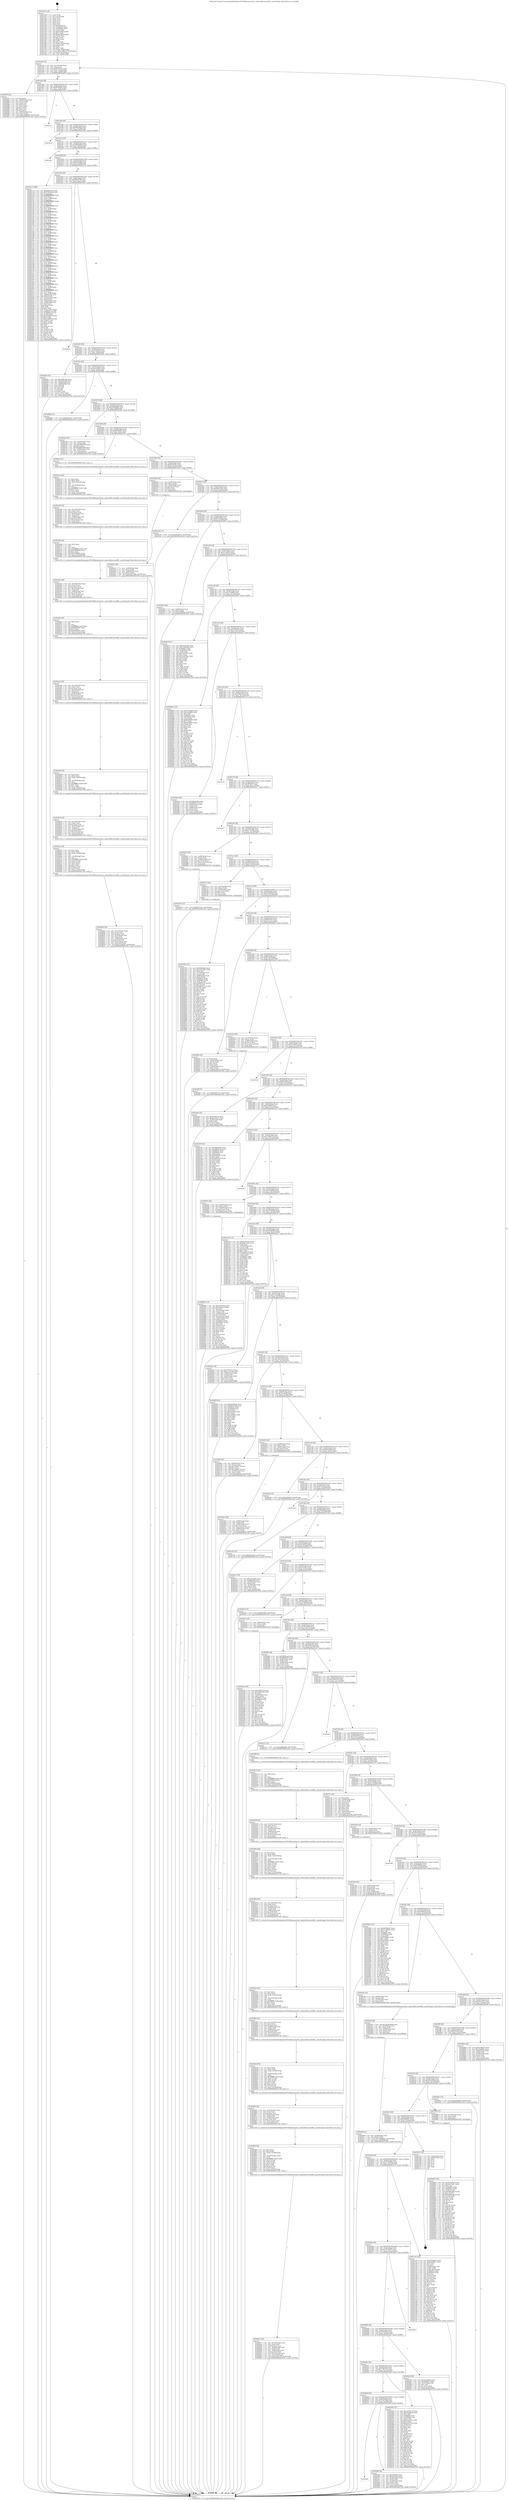 digraph "0x401a20" {
  label = "0x401a20 (/mnt/c/Users/mathe/Desktop/tcc/POCII/binaries/extr_radare2librcorezdiff.c_matchGraph_Final-ollvm.out::main(0))"
  labelloc = "t"
  node[shape=record]

  Entry [label="",width=0.3,height=0.3,shape=circle,fillcolor=black,style=filled]
  "0x401a94" [label="{
     0x401a94 [32]\l
     | [instrs]\l
     &nbsp;&nbsp;0x401a94 \<+6\>: mov -0xc0(%rbp),%eax\l
     &nbsp;&nbsp;0x401a9a \<+2\>: mov %eax,%ecx\l
     &nbsp;&nbsp;0x401a9c \<+6\>: sub $0x85973e7c,%ecx\l
     &nbsp;&nbsp;0x401aa2 \<+6\>: mov %eax,-0xd4(%rbp)\l
     &nbsp;&nbsp;0x401aa8 \<+6\>: mov %ecx,-0xd8(%rbp)\l
     &nbsp;&nbsp;0x401aae \<+6\>: je 0000000000402d7f \<main+0x135f\>\l
  }"]
  "0x402d7f" [label="{
     0x402d7f [42]\l
     | [instrs]\l
     &nbsp;&nbsp;0x402d7f \<+2\>: xor %eax,%eax\l
     &nbsp;&nbsp;0x402d81 \<+4\>: mov -0x48(%rbp),%rcx\l
     &nbsp;&nbsp;0x402d85 \<+2\>: mov (%rcx),%edx\l
     &nbsp;&nbsp;0x402d87 \<+2\>: mov %eax,%esi\l
     &nbsp;&nbsp;0x402d89 \<+2\>: sub %edx,%esi\l
     &nbsp;&nbsp;0x402d8b \<+2\>: mov %eax,%edx\l
     &nbsp;&nbsp;0x402d8d \<+3\>: sub $0x1,%edx\l
     &nbsp;&nbsp;0x402d90 \<+2\>: add %edx,%esi\l
     &nbsp;&nbsp;0x402d92 \<+2\>: sub %esi,%eax\l
     &nbsp;&nbsp;0x402d94 \<+4\>: mov -0x48(%rbp),%rcx\l
     &nbsp;&nbsp;0x402d98 \<+2\>: mov %eax,(%rcx)\l
     &nbsp;&nbsp;0x402d9a \<+10\>: movl $0x1ab60962,-0xc0(%rbp)\l
     &nbsp;&nbsp;0x402da4 \<+5\>: jmp 0000000000403336 \<main+0x1916\>\l
  }"]
  "0x401ab4" [label="{
     0x401ab4 [28]\l
     | [instrs]\l
     &nbsp;&nbsp;0x401ab4 \<+5\>: jmp 0000000000401ab9 \<main+0x99\>\l
     &nbsp;&nbsp;0x401ab9 \<+6\>: mov -0xd4(%rbp),%eax\l
     &nbsp;&nbsp;0x401abf \<+5\>: sub $0x99706407,%eax\l
     &nbsp;&nbsp;0x401ac4 \<+6\>: mov %eax,-0xdc(%rbp)\l
     &nbsp;&nbsp;0x401aca \<+6\>: je 000000000040331e \<main+0x18fe\>\l
  }"]
  Exit [label="",width=0.3,height=0.3,shape=circle,fillcolor=black,style=filled,peripheries=2]
  "0x40331e" [label="{
     0x40331e\l
  }", style=dashed]
  "0x401ad0" [label="{
     0x401ad0 [28]\l
     | [instrs]\l
     &nbsp;&nbsp;0x401ad0 \<+5\>: jmp 0000000000401ad5 \<main+0xb5\>\l
     &nbsp;&nbsp;0x401ad5 \<+6\>: mov -0xd4(%rbp),%eax\l
     &nbsp;&nbsp;0x401adb \<+5\>: sub $0x998af826,%eax\l
     &nbsp;&nbsp;0x401ae0 \<+6\>: mov %eax,-0xe0(%rbp)\l
     &nbsp;&nbsp;0x401ae6 \<+6\>: je 0000000000403229 \<main+0x1809\>\l
  }"]
  "0x402f9a" [label="{
     0x402f9a [155]\l
     | [instrs]\l
     &nbsp;&nbsp;0x402f9a \<+5\>: mov $0xeb4206cb,%ecx\l
     &nbsp;&nbsp;0x402f9f \<+5\>: mov $0x2eec7e81,%edx\l
     &nbsp;&nbsp;0x402fa4 \<+3\>: mov $0x1,%sil\l
     &nbsp;&nbsp;0x402fa7 \<+8\>: mov 0x40605c,%r8d\l
     &nbsp;&nbsp;0x402faf \<+8\>: mov 0x406060,%r9d\l
     &nbsp;&nbsp;0x402fb7 \<+3\>: mov %r8d,%r10d\l
     &nbsp;&nbsp;0x402fba \<+7\>: sub $0xf1882a99,%r10d\l
     &nbsp;&nbsp;0x402fc1 \<+4\>: sub $0x1,%r10d\l
     &nbsp;&nbsp;0x402fc5 \<+7\>: add $0xf1882a99,%r10d\l
     &nbsp;&nbsp;0x402fcc \<+4\>: imul %r10d,%r8d\l
     &nbsp;&nbsp;0x402fd0 \<+4\>: and $0x1,%r8d\l
     &nbsp;&nbsp;0x402fd4 \<+4\>: cmp $0x0,%r8d\l
     &nbsp;&nbsp;0x402fd8 \<+4\>: sete %r11b\l
     &nbsp;&nbsp;0x402fdc \<+4\>: cmp $0xa,%r9d\l
     &nbsp;&nbsp;0x402fe0 \<+3\>: setl %bl\l
     &nbsp;&nbsp;0x402fe3 \<+3\>: mov %r11b,%r14b\l
     &nbsp;&nbsp;0x402fe6 \<+4\>: xor $0xff,%r14b\l
     &nbsp;&nbsp;0x402fea \<+3\>: mov %bl,%r15b\l
     &nbsp;&nbsp;0x402fed \<+4\>: xor $0xff,%r15b\l
     &nbsp;&nbsp;0x402ff1 \<+4\>: xor $0x1,%sil\l
     &nbsp;&nbsp;0x402ff5 \<+3\>: mov %r14b,%r12b\l
     &nbsp;&nbsp;0x402ff8 \<+4\>: and $0xff,%r12b\l
     &nbsp;&nbsp;0x402ffc \<+3\>: and %sil,%r11b\l
     &nbsp;&nbsp;0x402fff \<+3\>: mov %r15b,%r13b\l
     &nbsp;&nbsp;0x403002 \<+4\>: and $0xff,%r13b\l
     &nbsp;&nbsp;0x403006 \<+3\>: and %sil,%bl\l
     &nbsp;&nbsp;0x403009 \<+3\>: or %r11b,%r12b\l
     &nbsp;&nbsp;0x40300c \<+3\>: or %bl,%r13b\l
     &nbsp;&nbsp;0x40300f \<+3\>: xor %r13b,%r12b\l
     &nbsp;&nbsp;0x403012 \<+3\>: or %r15b,%r14b\l
     &nbsp;&nbsp;0x403015 \<+4\>: xor $0xff,%r14b\l
     &nbsp;&nbsp;0x403019 \<+4\>: or $0x1,%sil\l
     &nbsp;&nbsp;0x40301d \<+3\>: and %sil,%r14b\l
     &nbsp;&nbsp;0x403020 \<+3\>: or %r14b,%r12b\l
     &nbsp;&nbsp;0x403023 \<+4\>: test $0x1,%r12b\l
     &nbsp;&nbsp;0x403027 \<+3\>: cmovne %edx,%ecx\l
     &nbsp;&nbsp;0x40302a \<+6\>: mov %ecx,-0xc0(%rbp)\l
     &nbsp;&nbsp;0x403030 \<+5\>: jmp 0000000000403336 \<main+0x1916\>\l
  }"]
  "0x403229" [label="{
     0x403229\l
  }", style=dashed]
  "0x401aec" [label="{
     0x401aec [28]\l
     | [instrs]\l
     &nbsp;&nbsp;0x401aec \<+5\>: jmp 0000000000401af1 \<main+0xd1\>\l
     &nbsp;&nbsp;0x401af1 \<+6\>: mov -0xd4(%rbp),%eax\l
     &nbsp;&nbsp;0x401af7 \<+5\>: sub $0x999db653,%eax\l
     &nbsp;&nbsp;0x401afc \<+6\>: mov %eax,-0xe4(%rbp)\l
     &nbsp;&nbsp;0x401b02 \<+6\>: je 00000000004023bc \<main+0x99c\>\l
  }"]
  "0x402eff" [label="{
     0x402eff [15]\l
     | [instrs]\l
     &nbsp;&nbsp;0x402eff \<+10\>: movl $0xf7d977a7,-0xc0(%rbp)\l
     &nbsp;&nbsp;0x402f09 \<+5\>: jmp 0000000000403336 \<main+0x1916\>\l
  }"]
  "0x4023bc" [label="{
     0x4023bc\l
  }", style=dashed]
  "0x401b08" [label="{
     0x401b08 [28]\l
     | [instrs]\l
     &nbsp;&nbsp;0x401b08 \<+5\>: jmp 0000000000401b0d \<main+0xed\>\l
     &nbsp;&nbsp;0x401b0d \<+6\>: mov -0xd4(%rbp),%eax\l
     &nbsp;&nbsp;0x401b13 \<+5\>: sub $0x9cad18bf,%eax\l
     &nbsp;&nbsp;0x401b18 \<+6\>: mov %eax,-0xe8(%rbp)\l
     &nbsp;&nbsp;0x401b1e \<+6\>: je 0000000000402113 \<main+0x6f3\>\l
  }"]
  "0x402e4e" [label="{
     0x402e4e [100]\l
     | [instrs]\l
     &nbsp;&nbsp;0x402e4e \<+5\>: mov $0x12282c74,%ecx\l
     &nbsp;&nbsp;0x402e53 \<+5\>: mov $0x2292e3bf,%edx\l
     &nbsp;&nbsp;0x402e58 \<+2\>: xor %esi,%esi\l
     &nbsp;&nbsp;0x402e5a \<+4\>: mov -0x40(%rbp),%rax\l
     &nbsp;&nbsp;0x402e5e \<+6\>: movl $0x0,(%rax)\l
     &nbsp;&nbsp;0x402e64 \<+8\>: mov 0x40605c,%r8d\l
     &nbsp;&nbsp;0x402e6c \<+8\>: mov 0x406060,%r9d\l
     &nbsp;&nbsp;0x402e74 \<+3\>: sub $0x1,%esi\l
     &nbsp;&nbsp;0x402e77 \<+3\>: mov %r8d,%r10d\l
     &nbsp;&nbsp;0x402e7a \<+3\>: add %esi,%r10d\l
     &nbsp;&nbsp;0x402e7d \<+4\>: imul %r10d,%r8d\l
     &nbsp;&nbsp;0x402e81 \<+4\>: and $0x1,%r8d\l
     &nbsp;&nbsp;0x402e85 \<+4\>: cmp $0x0,%r8d\l
     &nbsp;&nbsp;0x402e89 \<+4\>: sete %r11b\l
     &nbsp;&nbsp;0x402e8d \<+4\>: cmp $0xa,%r9d\l
     &nbsp;&nbsp;0x402e91 \<+3\>: setl %bl\l
     &nbsp;&nbsp;0x402e94 \<+3\>: mov %r11b,%r14b\l
     &nbsp;&nbsp;0x402e97 \<+3\>: and %bl,%r14b\l
     &nbsp;&nbsp;0x402e9a \<+3\>: xor %bl,%r11b\l
     &nbsp;&nbsp;0x402e9d \<+3\>: or %r11b,%r14b\l
     &nbsp;&nbsp;0x402ea0 \<+4\>: test $0x1,%r14b\l
     &nbsp;&nbsp;0x402ea4 \<+3\>: cmovne %edx,%ecx\l
     &nbsp;&nbsp;0x402ea7 \<+6\>: mov %ecx,-0xc0(%rbp)\l
     &nbsp;&nbsp;0x402ead \<+5\>: jmp 0000000000403336 \<main+0x1916\>\l
  }"]
  "0x402113" [label="{
     0x402113 [406]\l
     | [instrs]\l
     &nbsp;&nbsp;0x402113 \<+5\>: mov $0xcd6bc5cb,%eax\l
     &nbsp;&nbsp;0x402118 \<+5\>: mov $0x7641dbc6,%ecx\l
     &nbsp;&nbsp;0x40211d \<+3\>: mov %rsp,%rdx\l
     &nbsp;&nbsp;0x402120 \<+4\>: add $0xfffffffffffffff0,%rdx\l
     &nbsp;&nbsp;0x402124 \<+3\>: mov %rdx,%rsp\l
     &nbsp;&nbsp;0x402127 \<+7\>: mov %rdx,-0xb8(%rbp)\l
     &nbsp;&nbsp;0x40212e \<+3\>: mov %rsp,%rdx\l
     &nbsp;&nbsp;0x402131 \<+4\>: add $0xfffffffffffffff0,%rdx\l
     &nbsp;&nbsp;0x402135 \<+3\>: mov %rdx,%rsp\l
     &nbsp;&nbsp;0x402138 \<+3\>: mov %rsp,%rsi\l
     &nbsp;&nbsp;0x40213b \<+4\>: add $0xfffffffffffffff0,%rsi\l
     &nbsp;&nbsp;0x40213f \<+3\>: mov %rsi,%rsp\l
     &nbsp;&nbsp;0x402142 \<+7\>: mov %rsi,-0xb0(%rbp)\l
     &nbsp;&nbsp;0x402149 \<+3\>: mov %rsp,%rsi\l
     &nbsp;&nbsp;0x40214c \<+4\>: add $0xfffffffffffffff0,%rsi\l
     &nbsp;&nbsp;0x402150 \<+3\>: mov %rsi,%rsp\l
     &nbsp;&nbsp;0x402153 \<+7\>: mov %rsi,-0xa8(%rbp)\l
     &nbsp;&nbsp;0x40215a \<+3\>: mov %rsp,%rsi\l
     &nbsp;&nbsp;0x40215d \<+4\>: add $0xfffffffffffffff0,%rsi\l
     &nbsp;&nbsp;0x402161 \<+3\>: mov %rsi,%rsp\l
     &nbsp;&nbsp;0x402164 \<+7\>: mov %rsi,-0xa0(%rbp)\l
     &nbsp;&nbsp;0x40216b \<+3\>: mov %rsp,%rsi\l
     &nbsp;&nbsp;0x40216e \<+4\>: add $0xfffffffffffffff0,%rsi\l
     &nbsp;&nbsp;0x402172 \<+3\>: mov %rsi,%rsp\l
     &nbsp;&nbsp;0x402175 \<+7\>: mov %rsi,-0x98(%rbp)\l
     &nbsp;&nbsp;0x40217c \<+3\>: mov %rsp,%rsi\l
     &nbsp;&nbsp;0x40217f \<+4\>: add $0xfffffffffffffff0,%rsi\l
     &nbsp;&nbsp;0x402183 \<+3\>: mov %rsi,%rsp\l
     &nbsp;&nbsp;0x402186 \<+7\>: mov %rsi,-0x90(%rbp)\l
     &nbsp;&nbsp;0x40218d \<+3\>: mov %rsp,%rsi\l
     &nbsp;&nbsp;0x402190 \<+4\>: add $0xfffffffffffffff0,%rsi\l
     &nbsp;&nbsp;0x402194 \<+3\>: mov %rsi,%rsp\l
     &nbsp;&nbsp;0x402197 \<+7\>: mov %rsi,-0x88(%rbp)\l
     &nbsp;&nbsp;0x40219e \<+3\>: mov %rsp,%rsi\l
     &nbsp;&nbsp;0x4021a1 \<+4\>: add $0xfffffffffffffff0,%rsi\l
     &nbsp;&nbsp;0x4021a5 \<+3\>: mov %rsi,%rsp\l
     &nbsp;&nbsp;0x4021a8 \<+4\>: mov %rsi,-0x80(%rbp)\l
     &nbsp;&nbsp;0x4021ac \<+3\>: mov %rsp,%rsi\l
     &nbsp;&nbsp;0x4021af \<+4\>: add $0xfffffffffffffff0,%rsi\l
     &nbsp;&nbsp;0x4021b3 \<+3\>: mov %rsi,%rsp\l
     &nbsp;&nbsp;0x4021b6 \<+4\>: mov %rsi,-0x78(%rbp)\l
     &nbsp;&nbsp;0x4021ba \<+3\>: mov %rsp,%rsi\l
     &nbsp;&nbsp;0x4021bd \<+4\>: add $0xfffffffffffffff0,%rsi\l
     &nbsp;&nbsp;0x4021c1 \<+3\>: mov %rsi,%rsp\l
     &nbsp;&nbsp;0x4021c4 \<+4\>: mov %rsi,-0x70(%rbp)\l
     &nbsp;&nbsp;0x4021c8 \<+3\>: mov %rsp,%rsi\l
     &nbsp;&nbsp;0x4021cb \<+4\>: add $0xfffffffffffffff0,%rsi\l
     &nbsp;&nbsp;0x4021cf \<+3\>: mov %rsi,%rsp\l
     &nbsp;&nbsp;0x4021d2 \<+4\>: mov %rsi,-0x68(%rbp)\l
     &nbsp;&nbsp;0x4021d6 \<+3\>: mov %rsp,%rsi\l
     &nbsp;&nbsp;0x4021d9 \<+4\>: add $0xfffffffffffffff0,%rsi\l
     &nbsp;&nbsp;0x4021dd \<+3\>: mov %rsi,%rsp\l
     &nbsp;&nbsp;0x4021e0 \<+4\>: mov %rsi,-0x60(%rbp)\l
     &nbsp;&nbsp;0x4021e4 \<+3\>: mov %rsp,%rsi\l
     &nbsp;&nbsp;0x4021e7 \<+4\>: add $0xfffffffffffffff0,%rsi\l
     &nbsp;&nbsp;0x4021eb \<+3\>: mov %rsi,%rsp\l
     &nbsp;&nbsp;0x4021ee \<+4\>: mov %rsi,-0x58(%rbp)\l
     &nbsp;&nbsp;0x4021f2 \<+3\>: mov %rsp,%rsi\l
     &nbsp;&nbsp;0x4021f5 \<+4\>: add $0xfffffffffffffff0,%rsi\l
     &nbsp;&nbsp;0x4021f9 \<+3\>: mov %rsi,%rsp\l
     &nbsp;&nbsp;0x4021fc \<+4\>: mov %rsi,-0x50(%rbp)\l
     &nbsp;&nbsp;0x402200 \<+3\>: mov %rsp,%rsi\l
     &nbsp;&nbsp;0x402203 \<+4\>: add $0xfffffffffffffff0,%rsi\l
     &nbsp;&nbsp;0x402207 \<+3\>: mov %rsi,%rsp\l
     &nbsp;&nbsp;0x40220a \<+4\>: mov %rsi,-0x48(%rbp)\l
     &nbsp;&nbsp;0x40220e \<+3\>: mov %rsp,%rsi\l
     &nbsp;&nbsp;0x402211 \<+4\>: add $0xfffffffffffffff0,%rsi\l
     &nbsp;&nbsp;0x402215 \<+3\>: mov %rsi,%rsp\l
     &nbsp;&nbsp;0x402218 \<+4\>: mov %rsi,-0x40(%rbp)\l
     &nbsp;&nbsp;0x40221c \<+7\>: mov -0xb8(%rbp),%rsi\l
     &nbsp;&nbsp;0x402223 \<+6\>: movl $0x0,(%rsi)\l
     &nbsp;&nbsp;0x402229 \<+6\>: mov -0xc4(%rbp),%edi\l
     &nbsp;&nbsp;0x40222f \<+2\>: mov %edi,(%rdx)\l
     &nbsp;&nbsp;0x402231 \<+7\>: mov -0xb0(%rbp),%rsi\l
     &nbsp;&nbsp;0x402238 \<+7\>: mov -0xd0(%rbp),%r8\l
     &nbsp;&nbsp;0x40223f \<+3\>: mov %r8,(%rsi)\l
     &nbsp;&nbsp;0x402242 \<+3\>: cmpl $0x2,(%rdx)\l
     &nbsp;&nbsp;0x402245 \<+4\>: setne %r9b\l
     &nbsp;&nbsp;0x402249 \<+4\>: and $0x1,%r9b\l
     &nbsp;&nbsp;0x40224d \<+4\>: mov %r9b,-0x31(%rbp)\l
     &nbsp;&nbsp;0x402251 \<+8\>: mov 0x40605c,%r10d\l
     &nbsp;&nbsp;0x402259 \<+8\>: mov 0x406060,%r11d\l
     &nbsp;&nbsp;0x402261 \<+3\>: mov %r10d,%ebx\l
     &nbsp;&nbsp;0x402264 \<+6\>: add $0xf3ae867d,%ebx\l
     &nbsp;&nbsp;0x40226a \<+3\>: sub $0x1,%ebx\l
     &nbsp;&nbsp;0x40226d \<+6\>: sub $0xf3ae867d,%ebx\l
     &nbsp;&nbsp;0x402273 \<+4\>: imul %ebx,%r10d\l
     &nbsp;&nbsp;0x402277 \<+4\>: and $0x1,%r10d\l
     &nbsp;&nbsp;0x40227b \<+4\>: cmp $0x0,%r10d\l
     &nbsp;&nbsp;0x40227f \<+4\>: sete %r9b\l
     &nbsp;&nbsp;0x402283 \<+4\>: cmp $0xa,%r11d\l
     &nbsp;&nbsp;0x402287 \<+4\>: setl %r14b\l
     &nbsp;&nbsp;0x40228b \<+3\>: mov %r9b,%r15b\l
     &nbsp;&nbsp;0x40228e \<+3\>: and %r14b,%r15b\l
     &nbsp;&nbsp;0x402291 \<+3\>: xor %r14b,%r9b\l
     &nbsp;&nbsp;0x402294 \<+3\>: or %r9b,%r15b\l
     &nbsp;&nbsp;0x402297 \<+4\>: test $0x1,%r15b\l
     &nbsp;&nbsp;0x40229b \<+3\>: cmovne %ecx,%eax\l
     &nbsp;&nbsp;0x40229e \<+6\>: mov %eax,-0xc0(%rbp)\l
     &nbsp;&nbsp;0x4022a4 \<+5\>: jmp 0000000000403336 \<main+0x1916\>\l
  }"]
  "0x401b24" [label="{
     0x401b24 [28]\l
     | [instrs]\l
     &nbsp;&nbsp;0x401b24 \<+5\>: jmp 0000000000401b29 \<main+0x109\>\l
     &nbsp;&nbsp;0x401b29 \<+6\>: mov -0xd4(%rbp),%eax\l
     &nbsp;&nbsp;0x401b2f \<+5\>: sub $0x9f6ed759,%eax\l
     &nbsp;&nbsp;0x401b34 \<+6\>: mov %eax,-0xec(%rbp)\l
     &nbsp;&nbsp;0x401b3a \<+6\>: je 0000000000403053 \<main+0x1633\>\l
  }"]
  "0x402d70" [label="{
     0x402d70 [15]\l
     | [instrs]\l
     &nbsp;&nbsp;0x402d70 \<+10\>: movl $0x85973e7c,-0xc0(%rbp)\l
     &nbsp;&nbsp;0x402d7a \<+5\>: jmp 0000000000403336 \<main+0x1916\>\l
  }"]
  "0x403053" [label="{
     0x403053\l
  }", style=dashed]
  "0x401b40" [label="{
     0x401b40 [28]\l
     | [instrs]\l
     &nbsp;&nbsp;0x401b40 \<+5\>: jmp 0000000000401b45 \<main+0x125\>\l
     &nbsp;&nbsp;0x401b45 \<+6\>: mov -0xd4(%rbp),%eax\l
     &nbsp;&nbsp;0x401b4b \<+5\>: sub $0xa1c96c23,%eax\l
     &nbsp;&nbsp;0x401b50 \<+6\>: mov %eax,-0xf0(%rbp)\l
     &nbsp;&nbsp;0x401b56 \<+6\>: je 00000000004020de \<main+0x6be\>\l
  }"]
  "0x402d0d" [label="{
     0x402d0d [31]\l
     | [instrs]\l
     &nbsp;&nbsp;0x402d0d \<+4\>: mov -0x48(%rbp),%rdi\l
     &nbsp;&nbsp;0x402d11 \<+6\>: movl $0x0,(%rdi)\l
     &nbsp;&nbsp;0x402d17 \<+10\>: movl $0x1ab60962,-0xc0(%rbp)\l
     &nbsp;&nbsp;0x402d21 \<+6\>: mov %eax,-0x200(%rbp)\l
     &nbsp;&nbsp;0x402d27 \<+5\>: jmp 0000000000403336 \<main+0x1916\>\l
  }"]
  "0x4020de" [label="{
     0x4020de [53]\l
     | [instrs]\l
     &nbsp;&nbsp;0x4020de \<+5\>: mov $0xcd6bc5cb,%eax\l
     &nbsp;&nbsp;0x4020e3 \<+5\>: mov $0x9cad18bf,%ecx\l
     &nbsp;&nbsp;0x4020e8 \<+6\>: mov -0xba(%rbp),%dl\l
     &nbsp;&nbsp;0x4020ee \<+7\>: mov -0xb9(%rbp),%sil\l
     &nbsp;&nbsp;0x4020f5 \<+3\>: mov %dl,%dil\l
     &nbsp;&nbsp;0x4020f8 \<+3\>: and %sil,%dil\l
     &nbsp;&nbsp;0x4020fb \<+3\>: xor %sil,%dl\l
     &nbsp;&nbsp;0x4020fe \<+3\>: or %dl,%dil\l
     &nbsp;&nbsp;0x402101 \<+4\>: test $0x1,%dil\l
     &nbsp;&nbsp;0x402105 \<+3\>: cmovne %ecx,%eax\l
     &nbsp;&nbsp;0x402108 \<+6\>: mov %eax,-0xc0(%rbp)\l
     &nbsp;&nbsp;0x40210e \<+5\>: jmp 0000000000403336 \<main+0x1916\>\l
  }"]
  "0x401b5c" [label="{
     0x401b5c [28]\l
     | [instrs]\l
     &nbsp;&nbsp;0x401b5c \<+5\>: jmp 0000000000401b61 \<main+0x141\>\l
     &nbsp;&nbsp;0x401b61 \<+6\>: mov -0xd4(%rbp),%eax\l
     &nbsp;&nbsp;0x401b67 \<+5\>: sub $0xacd1c681,%eax\l
     &nbsp;&nbsp;0x401b6c \<+6\>: mov %eax,-0xf4(%rbp)\l
     &nbsp;&nbsp;0x401b72 \<+6\>: je 000000000040288b \<main+0xe6b\>\l
  }"]
  "0x403336" [label="{
     0x403336 [5]\l
     | [instrs]\l
     &nbsp;&nbsp;0x403336 \<+5\>: jmp 0000000000401a94 \<main+0x74\>\l
  }"]
  "0x401a20" [label="{
     0x401a20 [116]\l
     | [instrs]\l
     &nbsp;&nbsp;0x401a20 \<+1\>: push %rbp\l
     &nbsp;&nbsp;0x401a21 \<+3\>: mov %rsp,%rbp\l
     &nbsp;&nbsp;0x401a24 \<+2\>: push %r15\l
     &nbsp;&nbsp;0x401a26 \<+2\>: push %r14\l
     &nbsp;&nbsp;0x401a28 \<+2\>: push %r13\l
     &nbsp;&nbsp;0x401a2a \<+2\>: push %r12\l
     &nbsp;&nbsp;0x401a2c \<+1\>: push %rbx\l
     &nbsp;&nbsp;0x401a2d \<+7\>: sub $0x1e8,%rsp\l
     &nbsp;&nbsp;0x401a34 \<+7\>: mov 0x40605c,%eax\l
     &nbsp;&nbsp;0x401a3b \<+7\>: mov 0x406060,%ecx\l
     &nbsp;&nbsp;0x401a42 \<+2\>: mov %eax,%edx\l
     &nbsp;&nbsp;0x401a44 \<+6\>: sub $0xdc1f6b2,%edx\l
     &nbsp;&nbsp;0x401a4a \<+3\>: sub $0x1,%edx\l
     &nbsp;&nbsp;0x401a4d \<+6\>: add $0xdc1f6b2,%edx\l
     &nbsp;&nbsp;0x401a53 \<+3\>: imul %edx,%eax\l
     &nbsp;&nbsp;0x401a56 \<+3\>: and $0x1,%eax\l
     &nbsp;&nbsp;0x401a59 \<+3\>: cmp $0x0,%eax\l
     &nbsp;&nbsp;0x401a5c \<+4\>: sete %r8b\l
     &nbsp;&nbsp;0x401a60 \<+4\>: and $0x1,%r8b\l
     &nbsp;&nbsp;0x401a64 \<+7\>: mov %r8b,-0xba(%rbp)\l
     &nbsp;&nbsp;0x401a6b \<+3\>: cmp $0xa,%ecx\l
     &nbsp;&nbsp;0x401a6e \<+4\>: setl %r8b\l
     &nbsp;&nbsp;0x401a72 \<+4\>: and $0x1,%r8b\l
     &nbsp;&nbsp;0x401a76 \<+7\>: mov %r8b,-0xb9(%rbp)\l
     &nbsp;&nbsp;0x401a7d \<+10\>: movl $0xa1c96c23,-0xc0(%rbp)\l
     &nbsp;&nbsp;0x401a87 \<+6\>: mov %edi,-0xc4(%rbp)\l
     &nbsp;&nbsp;0x401a8d \<+7\>: mov %rsi,-0xd0(%rbp)\l
  }"]
  "0x402cf0" [label="{
     0x402cf0 [29]\l
     | [instrs]\l
     &nbsp;&nbsp;0x402cf0 \<+10\>: movabs $0x4040b6,%rdi\l
     &nbsp;&nbsp;0x402cfa \<+4\>: mov -0x50(%rbp),%rsi\l
     &nbsp;&nbsp;0x402cfe \<+2\>: mov %eax,(%rsi)\l
     &nbsp;&nbsp;0x402d00 \<+4\>: mov -0x50(%rbp),%rsi\l
     &nbsp;&nbsp;0x402d04 \<+2\>: mov (%rsi),%esi\l
     &nbsp;&nbsp;0x402d06 \<+2\>: mov $0x0,%al\l
     &nbsp;&nbsp;0x402d08 \<+5\>: call 0000000000401040 \<printf@plt\>\l
     | [calls]\l
     &nbsp;&nbsp;0x401040 \{1\} (unknown)\l
  }"]
  "0x402b94" [label="{
     0x402b94 [49]\l
     | [instrs]\l
     &nbsp;&nbsp;0x402b94 \<+6\>: mov -0x1fc(%rbp),%ecx\l
     &nbsp;&nbsp;0x402b9a \<+3\>: imul %eax,%ecx\l
     &nbsp;&nbsp;0x402b9d \<+3\>: movslq %ecx,%rdi\l
     &nbsp;&nbsp;0x402ba0 \<+4\>: mov -0x70(%rbp),%r8\l
     &nbsp;&nbsp;0x402ba4 \<+3\>: mov (%r8),%r8\l
     &nbsp;&nbsp;0x402ba7 \<+4\>: mov -0x68(%rbp),%r9\l
     &nbsp;&nbsp;0x402bab \<+3\>: movslq (%r9),%r9\l
     &nbsp;&nbsp;0x402bae \<+4\>: mov (%r8,%r9,8),%r8\l
     &nbsp;&nbsp;0x402bb2 \<+4\>: mov %rdi,0x20(%r8)\l
     &nbsp;&nbsp;0x402bb6 \<+10\>: movl $0xc1a2d903,-0xc0(%rbp)\l
     &nbsp;&nbsp;0x402bc0 \<+5\>: jmp 0000000000403336 \<main+0x1916\>\l
  }"]
  "0x40288b" [label="{
     0x40288b [15]\l
     | [instrs]\l
     &nbsp;&nbsp;0x40288b \<+10\>: movl $0x62b31f27,-0xc0(%rbp)\l
     &nbsp;&nbsp;0x402895 \<+5\>: jmp 0000000000403336 \<main+0x1916\>\l
  }"]
  "0x401b78" [label="{
     0x401b78 [28]\l
     | [instrs]\l
     &nbsp;&nbsp;0x401b78 \<+5\>: jmp 0000000000401b7d \<main+0x15d\>\l
     &nbsp;&nbsp;0x401b7d \<+6\>: mov -0xd4(%rbp),%eax\l
     &nbsp;&nbsp;0x401b83 \<+5\>: sub $0xad98ad64,%eax\l
     &nbsp;&nbsp;0x401b88 \<+6\>: mov %eax,-0xf8(%rbp)\l
     &nbsp;&nbsp;0x401b8e \<+6\>: je 0000000000402cb0 \<main+0x1290\>\l
  }"]
  "0x402b5c" [label="{
     0x402b5c [56]\l
     | [instrs]\l
     &nbsp;&nbsp;0x402b5c \<+2\>: xor %ecx,%ecx\l
     &nbsp;&nbsp;0x402b5e \<+5\>: mov $0x2,%edx\l
     &nbsp;&nbsp;0x402b63 \<+6\>: mov %edx,-0x1f8(%rbp)\l
     &nbsp;&nbsp;0x402b69 \<+1\>: cltd\l
     &nbsp;&nbsp;0x402b6a \<+6\>: mov -0x1f8(%rbp),%esi\l
     &nbsp;&nbsp;0x402b70 \<+2\>: idiv %esi\l
     &nbsp;&nbsp;0x402b72 \<+6\>: imul $0xfffffffe,%edx,%edx\l
     &nbsp;&nbsp;0x402b78 \<+3\>: mov %ecx,%r10d\l
     &nbsp;&nbsp;0x402b7b \<+3\>: sub %edx,%r10d\l
     &nbsp;&nbsp;0x402b7e \<+2\>: mov %ecx,%edx\l
     &nbsp;&nbsp;0x402b80 \<+3\>: sub $0x1,%edx\l
     &nbsp;&nbsp;0x402b83 \<+3\>: add %edx,%r10d\l
     &nbsp;&nbsp;0x402b86 \<+3\>: sub %r10d,%ecx\l
     &nbsp;&nbsp;0x402b89 \<+6\>: mov %ecx,-0x1fc(%rbp)\l
     &nbsp;&nbsp;0x402b8f \<+5\>: call 0000000000401160 \<next_i\>\l
     | [calls]\l
     &nbsp;&nbsp;0x401160 \{1\} (/mnt/c/Users/mathe/Desktop/tcc/POCII/binaries/extr_radare2librcorezdiff.c_matchGraph_Final-ollvm.out::next_i)\l
  }"]
  "0x402cb0" [label="{
     0x402cb0 [42]\l
     | [instrs]\l
     &nbsp;&nbsp;0x402cb0 \<+4\>: mov -0x68(%rbp),%rax\l
     &nbsp;&nbsp;0x402cb4 \<+2\>: mov (%rax),%ecx\l
     &nbsp;&nbsp;0x402cb6 \<+6\>: sub $0x36956484,%ecx\l
     &nbsp;&nbsp;0x402cbc \<+3\>: add $0x1,%ecx\l
     &nbsp;&nbsp;0x402cbf \<+6\>: add $0x36956484,%ecx\l
     &nbsp;&nbsp;0x402cc5 \<+4\>: mov -0x68(%rbp),%rax\l
     &nbsp;&nbsp;0x402cc9 \<+2\>: mov %ecx,(%rax)\l
     &nbsp;&nbsp;0x402ccb \<+10\>: movl $0x62b31f27,-0xc0(%rbp)\l
     &nbsp;&nbsp;0x402cd5 \<+5\>: jmp 0000000000403336 \<main+0x1916\>\l
  }"]
  "0x401b94" [label="{
     0x401b94 [28]\l
     | [instrs]\l
     &nbsp;&nbsp;0x401b94 \<+5\>: jmp 0000000000401b99 \<main+0x179\>\l
     &nbsp;&nbsp;0x401b99 \<+6\>: mov -0xd4(%rbp),%eax\l
     &nbsp;&nbsp;0x401b9f \<+5\>: sub $0xb09b26f7,%eax\l
     &nbsp;&nbsp;0x401ba4 \<+6\>: mov %eax,-0xfc(%rbp)\l
     &nbsp;&nbsp;0x401baa \<+6\>: je 0000000000402a14 \<main+0xff4\>\l
  }"]
  "0x402b35" [label="{
     0x402b35 [39]\l
     | [instrs]\l
     &nbsp;&nbsp;0x402b35 \<+6\>: mov -0x1f4(%rbp),%ecx\l
     &nbsp;&nbsp;0x402b3b \<+3\>: imul %eax,%ecx\l
     &nbsp;&nbsp;0x402b3e \<+3\>: movslq %ecx,%rdi\l
     &nbsp;&nbsp;0x402b41 \<+4\>: mov -0x70(%rbp),%r8\l
     &nbsp;&nbsp;0x402b45 \<+3\>: mov (%r8),%r8\l
     &nbsp;&nbsp;0x402b48 \<+4\>: mov -0x68(%rbp),%r9\l
     &nbsp;&nbsp;0x402b4c \<+3\>: movslq (%r9),%r9\l
     &nbsp;&nbsp;0x402b4f \<+4\>: mov (%r8,%r9,8),%r8\l
     &nbsp;&nbsp;0x402b53 \<+4\>: mov %rdi,0x18(%r8)\l
     &nbsp;&nbsp;0x402b57 \<+5\>: call 0000000000401160 \<next_i\>\l
     | [calls]\l
     &nbsp;&nbsp;0x401160 \{1\} (/mnt/c/Users/mathe/Desktop/tcc/POCII/binaries/extr_radare2librcorezdiff.c_matchGraph_Final-ollvm.out::next_i)\l
  }"]
  "0x402a14" [label="{
     0x402a14 [5]\l
     | [instrs]\l
     &nbsp;&nbsp;0x402a14 \<+5\>: call 0000000000401160 \<next_i\>\l
     | [calls]\l
     &nbsp;&nbsp;0x401160 \{1\} (/mnt/c/Users/mathe/Desktop/tcc/POCII/binaries/extr_radare2librcorezdiff.c_matchGraph_Final-ollvm.out::next_i)\l
  }"]
  "0x401bb0" [label="{
     0x401bb0 [28]\l
     | [instrs]\l
     &nbsp;&nbsp;0x401bb0 \<+5\>: jmp 0000000000401bb5 \<main+0x195\>\l
     &nbsp;&nbsp;0x401bb5 \<+6\>: mov -0xd4(%rbp),%eax\l
     &nbsp;&nbsp;0x401bbb \<+5\>: sub $0xba233527,%eax\l
     &nbsp;&nbsp;0x401bc0 \<+6\>: mov %eax,-0x100(%rbp)\l
     &nbsp;&nbsp;0x401bc6 \<+6\>: je 0000000000402420 \<main+0xa00\>\l
  }"]
  "0x402b09" [label="{
     0x402b09 [44]\l
     | [instrs]\l
     &nbsp;&nbsp;0x402b09 \<+2\>: xor %ecx,%ecx\l
     &nbsp;&nbsp;0x402b0b \<+5\>: mov $0x2,%edx\l
     &nbsp;&nbsp;0x402b10 \<+6\>: mov %edx,-0x1f0(%rbp)\l
     &nbsp;&nbsp;0x402b16 \<+1\>: cltd\l
     &nbsp;&nbsp;0x402b17 \<+6\>: mov -0x1f0(%rbp),%esi\l
     &nbsp;&nbsp;0x402b1d \<+2\>: idiv %esi\l
     &nbsp;&nbsp;0x402b1f \<+6\>: imul $0xfffffffe,%edx,%edx\l
     &nbsp;&nbsp;0x402b25 \<+3\>: sub $0x1,%ecx\l
     &nbsp;&nbsp;0x402b28 \<+2\>: sub %ecx,%edx\l
     &nbsp;&nbsp;0x402b2a \<+6\>: mov %edx,-0x1f4(%rbp)\l
     &nbsp;&nbsp;0x402b30 \<+5\>: call 0000000000401160 \<next_i\>\l
     | [calls]\l
     &nbsp;&nbsp;0x401160 \{1\} (/mnt/c/Users/mathe/Desktop/tcc/POCII/binaries/extr_radare2librcorezdiff.c_matchGraph_Final-ollvm.out::next_i)\l
  }"]
  "0x402420" [label="{
     0x402420 [35]\l
     | [instrs]\l
     &nbsp;&nbsp;0x402420 \<+7\>: mov -0xa0(%rbp),%rax\l
     &nbsp;&nbsp;0x402427 \<+6\>: movl $0x1,(%rax)\l
     &nbsp;&nbsp;0x40242d \<+7\>: mov -0xa0(%rbp),%rax\l
     &nbsp;&nbsp;0x402434 \<+3\>: movslq (%rax),%rax\l
     &nbsp;&nbsp;0x402437 \<+4\>: shl $0x3,%rax\l
     &nbsp;&nbsp;0x40243b \<+3\>: mov %rax,%rdi\l
     &nbsp;&nbsp;0x40243e \<+5\>: call 0000000000401050 \<malloc@plt\>\l
     | [calls]\l
     &nbsp;&nbsp;0x401050 \{1\} (unknown)\l
  }"]
  "0x401bcc" [label="{
     0x401bcc [28]\l
     | [instrs]\l
     &nbsp;&nbsp;0x401bcc \<+5\>: jmp 0000000000401bd1 \<main+0x1b1\>\l
     &nbsp;&nbsp;0x401bd1 \<+6\>: mov -0xd4(%rbp),%eax\l
     &nbsp;&nbsp;0x401bd7 \<+5\>: sub $0xbdbc10ac,%eax\l
     &nbsp;&nbsp;0x401bdc \<+6\>: mov %eax,-0x104(%rbp)\l
     &nbsp;&nbsp;0x401be2 \<+6\>: je 0000000000402c92 \<main+0x1272\>\l
  }"]
  "0x402ae2" [label="{
     0x402ae2 [39]\l
     | [instrs]\l
     &nbsp;&nbsp;0x402ae2 \<+6\>: mov -0x1ec(%rbp),%ecx\l
     &nbsp;&nbsp;0x402ae8 \<+3\>: imul %eax,%ecx\l
     &nbsp;&nbsp;0x402aeb \<+3\>: movslq %ecx,%rdi\l
     &nbsp;&nbsp;0x402aee \<+4\>: mov -0x70(%rbp),%r8\l
     &nbsp;&nbsp;0x402af2 \<+3\>: mov (%r8),%r8\l
     &nbsp;&nbsp;0x402af5 \<+4\>: mov -0x68(%rbp),%r9\l
     &nbsp;&nbsp;0x402af9 \<+3\>: movslq (%r9),%r9\l
     &nbsp;&nbsp;0x402afc \<+4\>: mov (%r8,%r9,8),%r8\l
     &nbsp;&nbsp;0x402b00 \<+4\>: mov %rdi,0x10(%r8)\l
     &nbsp;&nbsp;0x402b04 \<+5\>: call 0000000000401160 \<next_i\>\l
     | [calls]\l
     &nbsp;&nbsp;0x401160 \{1\} (/mnt/c/Users/mathe/Desktop/tcc/POCII/binaries/extr_radare2librcorezdiff.c_matchGraph_Final-ollvm.out::next_i)\l
  }"]
  "0x402c92" [label="{
     0x402c92 [15]\l
     | [instrs]\l
     &nbsp;&nbsp;0x402c92 \<+10\>: movl $0x39ced079,-0xc0(%rbp)\l
     &nbsp;&nbsp;0x402c9c \<+5\>: jmp 0000000000403336 \<main+0x1916\>\l
  }"]
  "0x401be8" [label="{
     0x401be8 [28]\l
     | [instrs]\l
     &nbsp;&nbsp;0x401be8 \<+5\>: jmp 0000000000401bed \<main+0x1cd\>\l
     &nbsp;&nbsp;0x401bed \<+6\>: mov -0xd4(%rbp),%eax\l
     &nbsp;&nbsp;0x401bf3 \<+5\>: sub $0xbfbd76fd,%eax\l
     &nbsp;&nbsp;0x401bf8 \<+6\>: mov %eax,-0x108(%rbp)\l
     &nbsp;&nbsp;0x401bfe \<+6\>: je 0000000000403067 \<main+0x1647\>\l
  }"]
  "0x402aba" [label="{
     0x402aba [40]\l
     | [instrs]\l
     &nbsp;&nbsp;0x402aba \<+5\>: mov $0x2,%ecx\l
     &nbsp;&nbsp;0x402abf \<+1\>: cltd\l
     &nbsp;&nbsp;0x402ac0 \<+2\>: idiv %ecx\l
     &nbsp;&nbsp;0x402ac2 \<+6\>: imul $0xfffffffe,%edx,%ecx\l
     &nbsp;&nbsp;0x402ac8 \<+6\>: sub $0x8b8264b1,%ecx\l
     &nbsp;&nbsp;0x402ace \<+3\>: add $0x1,%ecx\l
     &nbsp;&nbsp;0x402ad1 \<+6\>: add $0x8b8264b1,%ecx\l
     &nbsp;&nbsp;0x402ad7 \<+6\>: mov %ecx,-0x1ec(%rbp)\l
     &nbsp;&nbsp;0x402add \<+5\>: call 0000000000401160 \<next_i\>\l
     | [calls]\l
     &nbsp;&nbsp;0x401160 \{1\} (/mnt/c/Users/mathe/Desktop/tcc/POCII/binaries/extr_radare2librcorezdiff.c_matchGraph_Final-ollvm.out::next_i)\l
  }"]
  "0x403067" [label="{
     0x403067 [28]\l
     | [instrs]\l
     &nbsp;&nbsp;0x403067 \<+7\>: mov -0xb8(%rbp),%rax\l
     &nbsp;&nbsp;0x40306e \<+6\>: movl $0x0,(%rax)\l
     &nbsp;&nbsp;0x403074 \<+10\>: movl $0x476fff3e,-0xc0(%rbp)\l
     &nbsp;&nbsp;0x40307e \<+5\>: jmp 0000000000403336 \<main+0x1916\>\l
  }"]
  "0x401c04" [label="{
     0x401c04 [28]\l
     | [instrs]\l
     &nbsp;&nbsp;0x401c04 \<+5\>: jmp 0000000000401c09 \<main+0x1e9\>\l
     &nbsp;&nbsp;0x401c09 \<+6\>: mov -0xd4(%rbp),%eax\l
     &nbsp;&nbsp;0x401c0f \<+5\>: sub $0xc1a2d903,%eax\l
     &nbsp;&nbsp;0x401c14 \<+6\>: mov %eax,-0x10c(%rbp)\l
     &nbsp;&nbsp;0x401c1a \<+6\>: je 0000000000402bc5 \<main+0x11a5\>\l
  }"]
  "0x402a93" [label="{
     0x402a93 [39]\l
     | [instrs]\l
     &nbsp;&nbsp;0x402a93 \<+6\>: mov -0x1e8(%rbp),%ecx\l
     &nbsp;&nbsp;0x402a99 \<+3\>: imul %eax,%ecx\l
     &nbsp;&nbsp;0x402a9c \<+3\>: movslq %ecx,%rdi\l
     &nbsp;&nbsp;0x402a9f \<+4\>: mov -0x70(%rbp),%r8\l
     &nbsp;&nbsp;0x402aa3 \<+3\>: mov (%r8),%r8\l
     &nbsp;&nbsp;0x402aa6 \<+4\>: mov -0x68(%rbp),%r9\l
     &nbsp;&nbsp;0x402aaa \<+3\>: movslq (%r9),%r9\l
     &nbsp;&nbsp;0x402aad \<+4\>: mov (%r8,%r9,8),%r8\l
     &nbsp;&nbsp;0x402ab1 \<+4\>: mov %rdi,0x8(%r8)\l
     &nbsp;&nbsp;0x402ab5 \<+5\>: call 0000000000401160 \<next_i\>\l
     | [calls]\l
     &nbsp;&nbsp;0x401160 \{1\} (/mnt/c/Users/mathe/Desktop/tcc/POCII/binaries/extr_radare2librcorezdiff.c_matchGraph_Final-ollvm.out::next_i)\l
  }"]
  "0x402bc5" [label="{
     0x402bc5 [91]\l
     | [instrs]\l
     &nbsp;&nbsp;0x402bc5 \<+5\>: mov $0x237d1aea,%eax\l
     &nbsp;&nbsp;0x402bca \<+5\>: mov $0x153b2094,%ecx\l
     &nbsp;&nbsp;0x402bcf \<+7\>: mov 0x40605c,%edx\l
     &nbsp;&nbsp;0x402bd6 \<+7\>: mov 0x406060,%esi\l
     &nbsp;&nbsp;0x402bdd \<+2\>: mov %edx,%edi\l
     &nbsp;&nbsp;0x402bdf \<+6\>: sub $0x10cb78ee,%edi\l
     &nbsp;&nbsp;0x402be5 \<+3\>: sub $0x1,%edi\l
     &nbsp;&nbsp;0x402be8 \<+6\>: add $0x10cb78ee,%edi\l
     &nbsp;&nbsp;0x402bee \<+3\>: imul %edi,%edx\l
     &nbsp;&nbsp;0x402bf1 \<+3\>: and $0x1,%edx\l
     &nbsp;&nbsp;0x402bf4 \<+3\>: cmp $0x0,%edx\l
     &nbsp;&nbsp;0x402bf7 \<+4\>: sete %r8b\l
     &nbsp;&nbsp;0x402bfb \<+3\>: cmp $0xa,%esi\l
     &nbsp;&nbsp;0x402bfe \<+4\>: setl %r9b\l
     &nbsp;&nbsp;0x402c02 \<+3\>: mov %r8b,%r10b\l
     &nbsp;&nbsp;0x402c05 \<+3\>: and %r9b,%r10b\l
     &nbsp;&nbsp;0x402c08 \<+3\>: xor %r9b,%r8b\l
     &nbsp;&nbsp;0x402c0b \<+3\>: or %r8b,%r10b\l
     &nbsp;&nbsp;0x402c0e \<+4\>: test $0x1,%r10b\l
     &nbsp;&nbsp;0x402c12 \<+3\>: cmovne %ecx,%eax\l
     &nbsp;&nbsp;0x402c15 \<+6\>: mov %eax,-0xc0(%rbp)\l
     &nbsp;&nbsp;0x402c1b \<+5\>: jmp 0000000000403336 \<main+0x1916\>\l
  }"]
  "0x401c20" [label="{
     0x401c20 [28]\l
     | [instrs]\l
     &nbsp;&nbsp;0x401c20 \<+5\>: jmp 0000000000401c25 \<main+0x205\>\l
     &nbsp;&nbsp;0x401c25 \<+6\>: mov -0xd4(%rbp),%eax\l
     &nbsp;&nbsp;0x401c2b \<+5\>: sub $0xc7ecf69e,%eax\l
     &nbsp;&nbsp;0x401c30 \<+6\>: mov %eax,-0x110(%rbp)\l
     &nbsp;&nbsp;0x401c36 \<+6\>: je 00000000004028be \<main+0xe9e\>\l
  }"]
  "0x402a6b" [label="{
     0x402a6b [40]\l
     | [instrs]\l
     &nbsp;&nbsp;0x402a6b \<+5\>: mov $0x2,%ecx\l
     &nbsp;&nbsp;0x402a70 \<+1\>: cltd\l
     &nbsp;&nbsp;0x402a71 \<+2\>: idiv %ecx\l
     &nbsp;&nbsp;0x402a73 \<+6\>: imul $0xfffffffe,%edx,%ecx\l
     &nbsp;&nbsp;0x402a79 \<+6\>: sub $0x7b82864c,%ecx\l
     &nbsp;&nbsp;0x402a7f \<+3\>: add $0x1,%ecx\l
     &nbsp;&nbsp;0x402a82 \<+6\>: add $0x7b82864c,%ecx\l
     &nbsp;&nbsp;0x402a88 \<+6\>: mov %ecx,-0x1e8(%rbp)\l
     &nbsp;&nbsp;0x402a8e \<+5\>: call 0000000000401160 \<next_i\>\l
     | [calls]\l
     &nbsp;&nbsp;0x401160 \{1\} (/mnt/c/Users/mathe/Desktop/tcc/POCII/binaries/extr_radare2librcorezdiff.c_matchGraph_Final-ollvm.out::next_i)\l
  }"]
  "0x4028be" [label="{
     0x4028be [147]\l
     | [instrs]\l
     &nbsp;&nbsp;0x4028be \<+5\>: mov $0x75cf1803,%eax\l
     &nbsp;&nbsp;0x4028c3 \<+5\>: mov $0x14afdf94,%ecx\l
     &nbsp;&nbsp;0x4028c8 \<+2\>: mov $0x1,%dl\l
     &nbsp;&nbsp;0x4028ca \<+7\>: mov 0x40605c,%esi\l
     &nbsp;&nbsp;0x4028d1 \<+7\>: mov 0x406060,%edi\l
     &nbsp;&nbsp;0x4028d8 \<+3\>: mov %esi,%r8d\l
     &nbsp;&nbsp;0x4028db \<+7\>: add $0x8e3f40f5,%r8d\l
     &nbsp;&nbsp;0x4028e2 \<+4\>: sub $0x1,%r8d\l
     &nbsp;&nbsp;0x4028e6 \<+7\>: sub $0x8e3f40f5,%r8d\l
     &nbsp;&nbsp;0x4028ed \<+4\>: imul %r8d,%esi\l
     &nbsp;&nbsp;0x4028f1 \<+3\>: and $0x1,%esi\l
     &nbsp;&nbsp;0x4028f4 \<+3\>: cmp $0x0,%esi\l
     &nbsp;&nbsp;0x4028f7 \<+4\>: sete %r9b\l
     &nbsp;&nbsp;0x4028fb \<+3\>: cmp $0xa,%edi\l
     &nbsp;&nbsp;0x4028fe \<+4\>: setl %r10b\l
     &nbsp;&nbsp;0x402902 \<+3\>: mov %r9b,%r11b\l
     &nbsp;&nbsp;0x402905 \<+4\>: xor $0xff,%r11b\l
     &nbsp;&nbsp;0x402909 \<+3\>: mov %r10b,%bl\l
     &nbsp;&nbsp;0x40290c \<+3\>: xor $0xff,%bl\l
     &nbsp;&nbsp;0x40290f \<+3\>: xor $0x0,%dl\l
     &nbsp;&nbsp;0x402912 \<+3\>: mov %r11b,%r14b\l
     &nbsp;&nbsp;0x402915 \<+4\>: and $0x0,%r14b\l
     &nbsp;&nbsp;0x402919 \<+3\>: and %dl,%r9b\l
     &nbsp;&nbsp;0x40291c \<+3\>: mov %bl,%r15b\l
     &nbsp;&nbsp;0x40291f \<+4\>: and $0x0,%r15b\l
     &nbsp;&nbsp;0x402923 \<+3\>: and %dl,%r10b\l
     &nbsp;&nbsp;0x402926 \<+3\>: or %r9b,%r14b\l
     &nbsp;&nbsp;0x402929 \<+3\>: or %r10b,%r15b\l
     &nbsp;&nbsp;0x40292c \<+3\>: xor %r15b,%r14b\l
     &nbsp;&nbsp;0x40292f \<+3\>: or %bl,%r11b\l
     &nbsp;&nbsp;0x402932 \<+4\>: xor $0xff,%r11b\l
     &nbsp;&nbsp;0x402936 \<+3\>: or $0x0,%dl\l
     &nbsp;&nbsp;0x402939 \<+3\>: and %dl,%r11b\l
     &nbsp;&nbsp;0x40293c \<+3\>: or %r11b,%r14b\l
     &nbsp;&nbsp;0x40293f \<+4\>: test $0x1,%r14b\l
     &nbsp;&nbsp;0x402943 \<+3\>: cmovne %ecx,%eax\l
     &nbsp;&nbsp;0x402946 \<+6\>: mov %eax,-0xc0(%rbp)\l
     &nbsp;&nbsp;0x40294c \<+5\>: jmp 0000000000403336 \<main+0x1916\>\l
  }"]
  "0x401c3c" [label="{
     0x401c3c [28]\l
     | [instrs]\l
     &nbsp;&nbsp;0x401c3c \<+5\>: jmp 0000000000401c41 \<main+0x221\>\l
     &nbsp;&nbsp;0x401c41 \<+6\>: mov -0xd4(%rbp),%eax\l
     &nbsp;&nbsp;0x401c47 \<+5\>: sub $0xc922fca2,%eax\l
     &nbsp;&nbsp;0x401c4c \<+6\>: mov %eax,-0x114(%rbp)\l
     &nbsp;&nbsp;0x401c52 \<+6\>: je 00000000004024e4 \<main+0xac4\>\l
  }"]
  "0x402a45" [label="{
     0x402a45 [38]\l
     | [instrs]\l
     &nbsp;&nbsp;0x402a45 \<+6\>: mov -0x1e4(%rbp),%ecx\l
     &nbsp;&nbsp;0x402a4b \<+3\>: imul %eax,%ecx\l
     &nbsp;&nbsp;0x402a4e \<+3\>: movslq %ecx,%rdi\l
     &nbsp;&nbsp;0x402a51 \<+4\>: mov -0x70(%rbp),%r8\l
     &nbsp;&nbsp;0x402a55 \<+3\>: mov (%r8),%r8\l
     &nbsp;&nbsp;0x402a58 \<+4\>: mov -0x68(%rbp),%r9\l
     &nbsp;&nbsp;0x402a5c \<+3\>: movslq (%r9),%r9\l
     &nbsp;&nbsp;0x402a5f \<+4\>: mov (%r8,%r9,8),%r8\l
     &nbsp;&nbsp;0x402a63 \<+3\>: mov %rdi,(%r8)\l
     &nbsp;&nbsp;0x402a66 \<+5\>: call 0000000000401160 \<next_i\>\l
     | [calls]\l
     &nbsp;&nbsp;0x401160 \{1\} (/mnt/c/Users/mathe/Desktop/tcc/POCII/binaries/extr_radare2librcorezdiff.c_matchGraph_Final-ollvm.out::next_i)\l
  }"]
  "0x4024e4" [label="{
     0x4024e4 [39]\l
     | [instrs]\l
     &nbsp;&nbsp;0x4024e4 \<+5\>: mov $0x296d4288,%eax\l
     &nbsp;&nbsp;0x4024e9 \<+5\>: mov $0x3f65017f,%ecx\l
     &nbsp;&nbsp;0x4024ee \<+4\>: mov -0x80(%rbp),%rdx\l
     &nbsp;&nbsp;0x4024f2 \<+2\>: mov (%rdx),%esi\l
     &nbsp;&nbsp;0x4024f4 \<+7\>: mov -0x88(%rbp),%rdx\l
     &nbsp;&nbsp;0x4024fb \<+2\>: cmp (%rdx),%esi\l
     &nbsp;&nbsp;0x4024fd \<+3\>: cmovl %ecx,%eax\l
     &nbsp;&nbsp;0x402500 \<+6\>: mov %eax,-0xc0(%rbp)\l
     &nbsp;&nbsp;0x402506 \<+5\>: jmp 0000000000403336 \<main+0x1916\>\l
  }"]
  "0x401c58" [label="{
     0x401c58 [28]\l
     | [instrs]\l
     &nbsp;&nbsp;0x401c58 \<+5\>: jmp 0000000000401c5d \<main+0x23d\>\l
     &nbsp;&nbsp;0x401c5d \<+6\>: mov -0xd4(%rbp),%eax\l
     &nbsp;&nbsp;0x401c63 \<+5\>: sub $0xcd6bc5cb,%eax\l
     &nbsp;&nbsp;0x401c68 \<+6\>: mov %eax,-0x118(%rbp)\l
     &nbsp;&nbsp;0x401c6e \<+6\>: je 00000000004031c3 \<main+0x17a3\>\l
  }"]
  "0x402a19" [label="{
     0x402a19 [44]\l
     | [instrs]\l
     &nbsp;&nbsp;0x402a19 \<+2\>: xor %ecx,%ecx\l
     &nbsp;&nbsp;0x402a1b \<+5\>: mov $0x2,%edx\l
     &nbsp;&nbsp;0x402a20 \<+6\>: mov %edx,-0x1e0(%rbp)\l
     &nbsp;&nbsp;0x402a26 \<+1\>: cltd\l
     &nbsp;&nbsp;0x402a27 \<+6\>: mov -0x1e0(%rbp),%esi\l
     &nbsp;&nbsp;0x402a2d \<+2\>: idiv %esi\l
     &nbsp;&nbsp;0x402a2f \<+6\>: imul $0xfffffffe,%edx,%edx\l
     &nbsp;&nbsp;0x402a35 \<+3\>: sub $0x1,%ecx\l
     &nbsp;&nbsp;0x402a38 \<+2\>: sub %ecx,%edx\l
     &nbsp;&nbsp;0x402a3a \<+6\>: mov %edx,-0x1e4(%rbp)\l
     &nbsp;&nbsp;0x402a40 \<+5\>: call 0000000000401160 \<next_i\>\l
     | [calls]\l
     &nbsp;&nbsp;0x401160 \{1\} (/mnt/c/Users/mathe/Desktop/tcc/POCII/binaries/extr_radare2librcorezdiff.c_matchGraph_Final-ollvm.out::next_i)\l
  }"]
  "0x4031c3" [label="{
     0x4031c3\l
  }", style=dashed]
  "0x401c74" [label="{
     0x401c74 [28]\l
     | [instrs]\l
     &nbsp;&nbsp;0x401c74 \<+5\>: jmp 0000000000401c79 \<main+0x259\>\l
     &nbsp;&nbsp;0x401c79 \<+6\>: mov -0xd4(%rbp),%eax\l
     &nbsp;&nbsp;0x401c7f \<+5\>: sub $0xcf0fb4f1,%eax\l
     &nbsp;&nbsp;0x401c84 \<+6\>: mov %eax,-0x11c(%rbp)\l
     &nbsp;&nbsp;0x401c8a \<+6\>: je 00000000004022c7 \<main+0x8a7\>\l
  }"]
  "0x40296b" [label="{
     0x40296b [118]\l
     | [instrs]\l
     &nbsp;&nbsp;0x40296b \<+5\>: mov $0x75cf1803,%ecx\l
     &nbsp;&nbsp;0x402970 \<+5\>: mov $0x64fe0ccf,%edx\l
     &nbsp;&nbsp;0x402975 \<+2\>: xor %esi,%esi\l
     &nbsp;&nbsp;0x402977 \<+4\>: mov -0x70(%rbp),%rdi\l
     &nbsp;&nbsp;0x40297b \<+3\>: mov (%rdi),%rdi\l
     &nbsp;&nbsp;0x40297e \<+4\>: mov -0x68(%rbp),%r8\l
     &nbsp;&nbsp;0x402982 \<+3\>: movslq (%r8),%r8\l
     &nbsp;&nbsp;0x402985 \<+4\>: mov %rax,(%rdi,%r8,8)\l
     &nbsp;&nbsp;0x402989 \<+4\>: mov -0x58(%rbp),%rax\l
     &nbsp;&nbsp;0x40298d \<+6\>: movl $0x0,(%rax)\l
     &nbsp;&nbsp;0x402993 \<+8\>: mov 0x40605c,%r9d\l
     &nbsp;&nbsp;0x40299b \<+8\>: mov 0x406060,%r10d\l
     &nbsp;&nbsp;0x4029a3 \<+3\>: sub $0x1,%esi\l
     &nbsp;&nbsp;0x4029a6 \<+3\>: mov %r9d,%r11d\l
     &nbsp;&nbsp;0x4029a9 \<+3\>: add %esi,%r11d\l
     &nbsp;&nbsp;0x4029ac \<+4\>: imul %r11d,%r9d\l
     &nbsp;&nbsp;0x4029b0 \<+4\>: and $0x1,%r9d\l
     &nbsp;&nbsp;0x4029b4 \<+4\>: cmp $0x0,%r9d\l
     &nbsp;&nbsp;0x4029b8 \<+3\>: sete %bl\l
     &nbsp;&nbsp;0x4029bb \<+4\>: cmp $0xa,%r10d\l
     &nbsp;&nbsp;0x4029bf \<+4\>: setl %r14b\l
     &nbsp;&nbsp;0x4029c3 \<+3\>: mov %bl,%r15b\l
     &nbsp;&nbsp;0x4029c6 \<+3\>: and %r14b,%r15b\l
     &nbsp;&nbsp;0x4029c9 \<+3\>: xor %r14b,%bl\l
     &nbsp;&nbsp;0x4029cc \<+3\>: or %bl,%r15b\l
     &nbsp;&nbsp;0x4029cf \<+4\>: test $0x1,%r15b\l
     &nbsp;&nbsp;0x4029d3 \<+3\>: cmovne %edx,%ecx\l
     &nbsp;&nbsp;0x4029d6 \<+6\>: mov %ecx,-0xc0(%rbp)\l
     &nbsp;&nbsp;0x4029dc \<+5\>: jmp 0000000000403336 \<main+0x1916\>\l
  }"]
  "0x4022c7" [label="{
     0x4022c7\l
  }", style=dashed]
  "0x401c90" [label="{
     0x401c90 [28]\l
     | [instrs]\l
     &nbsp;&nbsp;0x401c90 \<+5\>: jmp 0000000000401c95 \<main+0x275\>\l
     &nbsp;&nbsp;0x401c95 \<+6\>: mov -0xd4(%rbp),%eax\l
     &nbsp;&nbsp;0x401c9b \<+5\>: sub $0xe17ee780,%eax\l
     &nbsp;&nbsp;0x401ca0 \<+6\>: mov %eax,-0x120(%rbp)\l
     &nbsp;&nbsp;0x401ca6 \<+6\>: je 0000000000402d53 \<main+0x1333\>\l
  }"]
  "0x4027df" [label="{
     0x4027df [172]\l
     | [instrs]\l
     &nbsp;&nbsp;0x4027df \<+5\>: mov $0x998af826,%ecx\l
     &nbsp;&nbsp;0x4027e4 \<+5\>: mov $0xacd1c681,%edx\l
     &nbsp;&nbsp;0x4027e9 \<+3\>: mov $0x1,%sil\l
     &nbsp;&nbsp;0x4027ec \<+4\>: mov -0x70(%rbp),%rdi\l
     &nbsp;&nbsp;0x4027f0 \<+3\>: mov %rax,(%rdi)\l
     &nbsp;&nbsp;0x4027f3 \<+4\>: mov -0x68(%rbp),%rax\l
     &nbsp;&nbsp;0x4027f7 \<+6\>: movl $0x0,(%rax)\l
     &nbsp;&nbsp;0x4027fd \<+8\>: mov 0x40605c,%r8d\l
     &nbsp;&nbsp;0x402805 \<+8\>: mov 0x406060,%r9d\l
     &nbsp;&nbsp;0x40280d \<+3\>: mov %r8d,%r10d\l
     &nbsp;&nbsp;0x402810 \<+7\>: add $0x2bf5431c,%r10d\l
     &nbsp;&nbsp;0x402817 \<+4\>: sub $0x1,%r10d\l
     &nbsp;&nbsp;0x40281b \<+7\>: sub $0x2bf5431c,%r10d\l
     &nbsp;&nbsp;0x402822 \<+4\>: imul %r10d,%r8d\l
     &nbsp;&nbsp;0x402826 \<+4\>: and $0x1,%r8d\l
     &nbsp;&nbsp;0x40282a \<+4\>: cmp $0x0,%r8d\l
     &nbsp;&nbsp;0x40282e \<+4\>: sete %r11b\l
     &nbsp;&nbsp;0x402832 \<+4\>: cmp $0xa,%r9d\l
     &nbsp;&nbsp;0x402836 \<+3\>: setl %bl\l
     &nbsp;&nbsp;0x402839 \<+3\>: mov %r11b,%r14b\l
     &nbsp;&nbsp;0x40283c \<+4\>: xor $0xff,%r14b\l
     &nbsp;&nbsp;0x402840 \<+3\>: mov %bl,%r15b\l
     &nbsp;&nbsp;0x402843 \<+4\>: xor $0xff,%r15b\l
     &nbsp;&nbsp;0x402847 \<+4\>: xor $0x1,%sil\l
     &nbsp;&nbsp;0x40284b \<+3\>: mov %r14b,%r12b\l
     &nbsp;&nbsp;0x40284e \<+4\>: and $0xff,%r12b\l
     &nbsp;&nbsp;0x402852 \<+3\>: and %sil,%r11b\l
     &nbsp;&nbsp;0x402855 \<+3\>: mov %r15b,%r13b\l
     &nbsp;&nbsp;0x402858 \<+4\>: and $0xff,%r13b\l
     &nbsp;&nbsp;0x40285c \<+3\>: and %sil,%bl\l
     &nbsp;&nbsp;0x40285f \<+3\>: or %r11b,%r12b\l
     &nbsp;&nbsp;0x402862 \<+3\>: or %bl,%r13b\l
     &nbsp;&nbsp;0x402865 \<+3\>: xor %r13b,%r12b\l
     &nbsp;&nbsp;0x402868 \<+3\>: or %r15b,%r14b\l
     &nbsp;&nbsp;0x40286b \<+4\>: xor $0xff,%r14b\l
     &nbsp;&nbsp;0x40286f \<+4\>: or $0x1,%sil\l
     &nbsp;&nbsp;0x402873 \<+3\>: and %sil,%r14b\l
     &nbsp;&nbsp;0x402876 \<+3\>: or %r14b,%r12b\l
     &nbsp;&nbsp;0x402879 \<+4\>: test $0x1,%r12b\l
     &nbsp;&nbsp;0x40287d \<+3\>: cmovne %edx,%ecx\l
     &nbsp;&nbsp;0x402880 \<+6\>: mov %ecx,-0xc0(%rbp)\l
     &nbsp;&nbsp;0x402886 \<+5\>: jmp 0000000000403336 \<main+0x1916\>\l
  }"]
  "0x402d53" [label="{
     0x402d53 [29]\l
     | [instrs]\l
     &nbsp;&nbsp;0x402d53 \<+7\>: mov -0x98(%rbp),%rax\l
     &nbsp;&nbsp;0x402d5a \<+3\>: mov (%rax),%rax\l
     &nbsp;&nbsp;0x402d5d \<+4\>: mov -0x48(%rbp),%rcx\l
     &nbsp;&nbsp;0x402d61 \<+3\>: movslq (%rcx),%rcx\l
     &nbsp;&nbsp;0x402d64 \<+4\>: mov (%rax,%rcx,8),%rax\l
     &nbsp;&nbsp;0x402d68 \<+3\>: mov %rax,%rdi\l
     &nbsp;&nbsp;0x402d6b \<+5\>: call 0000000000401030 \<free@plt\>\l
     | [calls]\l
     &nbsp;&nbsp;0x401030 \{1\} (unknown)\l
  }"]
  "0x401cac" [label="{
     0x401cac [28]\l
     | [instrs]\l
     &nbsp;&nbsp;0x401cac \<+5\>: jmp 0000000000401cb1 \<main+0x291\>\l
     &nbsp;&nbsp;0x401cb1 \<+6\>: mov -0xd4(%rbp),%eax\l
     &nbsp;&nbsp;0x401cb7 \<+5\>: sub $0xe982ca49,%eax\l
     &nbsp;&nbsp;0x401cbc \<+6\>: mov %eax,-0x124(%rbp)\l
     &nbsp;&nbsp;0x401cc2 \<+6\>: je 00000000004027c2 \<main+0xda2\>\l
  }"]
  "0x4026c7" [label="{
     0x4026c7 [55]\l
     | [instrs]\l
     &nbsp;&nbsp;0x4026c7 \<+6\>: mov -0x1dc(%rbp),%ecx\l
     &nbsp;&nbsp;0x4026cd \<+3\>: imul %eax,%ecx\l
     &nbsp;&nbsp;0x4026d0 \<+3\>: movslq %ecx,%rsi\l
     &nbsp;&nbsp;0x4026d3 \<+7\>: mov -0x98(%rbp),%rdi\l
     &nbsp;&nbsp;0x4026da \<+3\>: mov (%rdi),%rdi\l
     &nbsp;&nbsp;0x4026dd \<+7\>: mov -0x90(%rbp),%r8\l
     &nbsp;&nbsp;0x4026e4 \<+3\>: movslq (%r8),%r8\l
     &nbsp;&nbsp;0x4026e7 \<+4\>: mov (%rdi,%r8,8),%rdi\l
     &nbsp;&nbsp;0x4026eb \<+4\>: mov %rsi,0x20(%rdi)\l
     &nbsp;&nbsp;0x4026ef \<+10\>: movl $0x1eba1c59,-0xc0(%rbp)\l
     &nbsp;&nbsp;0x4026f9 \<+5\>: jmp 0000000000403336 \<main+0x1916\>\l
  }"]
  "0x4027c2" [label="{
     0x4027c2 [29]\l
     | [instrs]\l
     &nbsp;&nbsp;0x4027c2 \<+4\>: mov -0x78(%rbp),%rax\l
     &nbsp;&nbsp;0x4027c6 \<+6\>: movl $0x1,(%rax)\l
     &nbsp;&nbsp;0x4027cc \<+4\>: mov -0x78(%rbp),%rax\l
     &nbsp;&nbsp;0x4027d0 \<+3\>: movslq (%rax),%rax\l
     &nbsp;&nbsp;0x4027d3 \<+4\>: shl $0x3,%rax\l
     &nbsp;&nbsp;0x4027d7 \<+3\>: mov %rax,%rdi\l
     &nbsp;&nbsp;0x4027da \<+5\>: call 0000000000401050 \<malloc@plt\>\l
     | [calls]\l
     &nbsp;&nbsp;0x401050 \{1\} (unknown)\l
  }"]
  "0x401cc8" [label="{
     0x401cc8 [28]\l
     | [instrs]\l
     &nbsp;&nbsp;0x401cc8 \<+5\>: jmp 0000000000401ccd \<main+0x2ad\>\l
     &nbsp;&nbsp;0x401ccd \<+6\>: mov -0xd4(%rbp),%eax\l
     &nbsp;&nbsp;0x401cd3 \<+5\>: sub $0xeb4206cb,%eax\l
     &nbsp;&nbsp;0x401cd8 \<+6\>: mov %eax,-0x128(%rbp)\l
     &nbsp;&nbsp;0x401cde \<+6\>: je 0000000000403300 \<main+0x18e0\>\l
  }"]
  "0x40268d" [label="{
     0x40268d [58]\l
     | [instrs]\l
     &nbsp;&nbsp;0x40268d \<+2\>: xor %ecx,%ecx\l
     &nbsp;&nbsp;0x40268f \<+5\>: mov $0x2,%edx\l
     &nbsp;&nbsp;0x402694 \<+6\>: mov %edx,-0x1d8(%rbp)\l
     &nbsp;&nbsp;0x40269a \<+1\>: cltd\l
     &nbsp;&nbsp;0x40269b \<+7\>: mov -0x1d8(%rbp),%r9d\l
     &nbsp;&nbsp;0x4026a2 \<+3\>: idiv %r9d\l
     &nbsp;&nbsp;0x4026a5 \<+6\>: imul $0xfffffffe,%edx,%edx\l
     &nbsp;&nbsp;0x4026ab \<+3\>: mov %ecx,%r10d\l
     &nbsp;&nbsp;0x4026ae \<+3\>: sub %edx,%r10d\l
     &nbsp;&nbsp;0x4026b1 \<+2\>: mov %ecx,%edx\l
     &nbsp;&nbsp;0x4026b3 \<+3\>: sub $0x1,%edx\l
     &nbsp;&nbsp;0x4026b6 \<+3\>: add %edx,%r10d\l
     &nbsp;&nbsp;0x4026b9 \<+3\>: sub %r10d,%ecx\l
     &nbsp;&nbsp;0x4026bc \<+6\>: mov %ecx,-0x1dc(%rbp)\l
     &nbsp;&nbsp;0x4026c2 \<+5\>: call 0000000000401160 \<next_i\>\l
     | [calls]\l
     &nbsp;&nbsp;0x401160 \{1\} (/mnt/c/Users/mathe/Desktop/tcc/POCII/binaries/extr_radare2librcorezdiff.c_matchGraph_Final-ollvm.out::next_i)\l
  }"]
  "0x403300" [label="{
     0x403300\l
  }", style=dashed]
  "0x401ce4" [label="{
     0x401ce4 [28]\l
     | [instrs]\l
     &nbsp;&nbsp;0x401ce4 \<+5\>: jmp 0000000000401ce9 \<main+0x2c9\>\l
     &nbsp;&nbsp;0x401ce9 \<+6\>: mov -0xd4(%rbp),%eax\l
     &nbsp;&nbsp;0x401cef \<+5\>: sub $0xf7d977a7,%eax\l
     &nbsp;&nbsp;0x401cf4 \<+6\>: mov %eax,-0x12c(%rbp)\l
     &nbsp;&nbsp;0x401cfa \<+6\>: je 0000000000402f0e \<main+0x14ee\>\l
  }"]
  "0x402660" [label="{
     0x402660 [45]\l
     | [instrs]\l
     &nbsp;&nbsp;0x402660 \<+6\>: mov -0x1d4(%rbp),%ecx\l
     &nbsp;&nbsp;0x402666 \<+3\>: imul %eax,%ecx\l
     &nbsp;&nbsp;0x402669 \<+3\>: movslq %ecx,%rsi\l
     &nbsp;&nbsp;0x40266c \<+7\>: mov -0x98(%rbp),%rdi\l
     &nbsp;&nbsp;0x402673 \<+3\>: mov (%rdi),%rdi\l
     &nbsp;&nbsp;0x402676 \<+7\>: mov -0x90(%rbp),%r8\l
     &nbsp;&nbsp;0x40267d \<+3\>: movslq (%r8),%r8\l
     &nbsp;&nbsp;0x402680 \<+4\>: mov (%rdi,%r8,8),%rdi\l
     &nbsp;&nbsp;0x402684 \<+4\>: mov %rsi,0x18(%rdi)\l
     &nbsp;&nbsp;0x402688 \<+5\>: call 0000000000401160 \<next_i\>\l
     | [calls]\l
     &nbsp;&nbsp;0x401160 \{1\} (/mnt/c/Users/mathe/Desktop/tcc/POCII/binaries/extr_radare2librcorezdiff.c_matchGraph_Final-ollvm.out::next_i)\l
  }"]
  "0x402f0e" [label="{
     0x402f0e [34]\l
     | [instrs]\l
     &nbsp;&nbsp;0x402f0e \<+2\>: xor %eax,%eax\l
     &nbsp;&nbsp;0x402f10 \<+4\>: mov -0x40(%rbp),%rcx\l
     &nbsp;&nbsp;0x402f14 \<+2\>: mov (%rcx),%edx\l
     &nbsp;&nbsp;0x402f16 \<+3\>: sub $0x1,%eax\l
     &nbsp;&nbsp;0x402f19 \<+2\>: sub %eax,%edx\l
     &nbsp;&nbsp;0x402f1b \<+4\>: mov -0x40(%rbp),%rcx\l
     &nbsp;&nbsp;0x402f1f \<+2\>: mov %edx,(%rcx)\l
     &nbsp;&nbsp;0x402f21 \<+10\>: movl $0x2a36447f,-0xc0(%rbp)\l
     &nbsp;&nbsp;0x402f2b \<+5\>: jmp 0000000000403336 \<main+0x1916\>\l
  }"]
  "0x401d00" [label="{
     0x401d00 [28]\l
     | [instrs]\l
     &nbsp;&nbsp;0x401d00 \<+5\>: jmp 0000000000401d05 \<main+0x2e5\>\l
     &nbsp;&nbsp;0x401d05 \<+6\>: mov -0xd4(%rbp),%eax\l
     &nbsp;&nbsp;0x401d0b \<+5\>: sub $0xffbc56ef,%eax\l
     &nbsp;&nbsp;0x401d10 \<+6\>: mov %eax,-0x130(%rbp)\l
     &nbsp;&nbsp;0x401d16 \<+6\>: je 0000000000402ee5 \<main+0x14c5\>\l
  }"]
  "0x402626" [label="{
     0x402626 [58]\l
     | [instrs]\l
     &nbsp;&nbsp;0x402626 \<+2\>: xor %ecx,%ecx\l
     &nbsp;&nbsp;0x402628 \<+5\>: mov $0x2,%edx\l
     &nbsp;&nbsp;0x40262d \<+6\>: mov %edx,-0x1d0(%rbp)\l
     &nbsp;&nbsp;0x402633 \<+1\>: cltd\l
     &nbsp;&nbsp;0x402634 \<+7\>: mov -0x1d0(%rbp),%r9d\l
     &nbsp;&nbsp;0x40263b \<+3\>: idiv %r9d\l
     &nbsp;&nbsp;0x40263e \<+6\>: imul $0xfffffffe,%edx,%edx\l
     &nbsp;&nbsp;0x402644 \<+3\>: mov %ecx,%r10d\l
     &nbsp;&nbsp;0x402647 \<+3\>: sub %edx,%r10d\l
     &nbsp;&nbsp;0x40264a \<+2\>: mov %ecx,%edx\l
     &nbsp;&nbsp;0x40264c \<+3\>: sub $0x1,%edx\l
     &nbsp;&nbsp;0x40264f \<+3\>: add %edx,%r10d\l
     &nbsp;&nbsp;0x402652 \<+3\>: sub %r10d,%ecx\l
     &nbsp;&nbsp;0x402655 \<+6\>: mov %ecx,-0x1d4(%rbp)\l
     &nbsp;&nbsp;0x40265b \<+5\>: call 0000000000401160 \<next_i\>\l
     | [calls]\l
     &nbsp;&nbsp;0x401160 \{1\} (/mnt/c/Users/mathe/Desktop/tcc/POCII/binaries/extr_radare2librcorezdiff.c_matchGraph_Final-ollvm.out::next_i)\l
  }"]
  "0x402ee5" [label="{
     0x402ee5 [26]\l
     | [instrs]\l
     &nbsp;&nbsp;0x402ee5 \<+4\>: mov -0x70(%rbp),%rax\l
     &nbsp;&nbsp;0x402ee9 \<+3\>: mov (%rax),%rax\l
     &nbsp;&nbsp;0x402eec \<+4\>: mov -0x40(%rbp),%rcx\l
     &nbsp;&nbsp;0x402ef0 \<+3\>: movslq (%rcx),%rcx\l
     &nbsp;&nbsp;0x402ef3 \<+4\>: mov (%rax,%rcx,8),%rax\l
     &nbsp;&nbsp;0x402ef7 \<+3\>: mov %rax,%rdi\l
     &nbsp;&nbsp;0x402efa \<+5\>: call 0000000000401030 \<free@plt\>\l
     | [calls]\l
     &nbsp;&nbsp;0x401030 \{1\} (unknown)\l
  }"]
  "0x401d1c" [label="{
     0x401d1c [28]\l
     | [instrs]\l
     &nbsp;&nbsp;0x401d1c \<+5\>: jmp 0000000000401d21 \<main+0x301\>\l
     &nbsp;&nbsp;0x401d21 \<+6\>: mov -0xd4(%rbp),%eax\l
     &nbsp;&nbsp;0x401d27 \<+5\>: sub $0x74e3815,%eax\l
     &nbsp;&nbsp;0x401d2c \<+6\>: mov %eax,-0x134(%rbp)\l
     &nbsp;&nbsp;0x401d32 \<+6\>: je 000000000040231d \<main+0x8fd\>\l
  }"]
  "0x4025f9" [label="{
     0x4025f9 [45]\l
     | [instrs]\l
     &nbsp;&nbsp;0x4025f9 \<+6\>: mov -0x1cc(%rbp),%ecx\l
     &nbsp;&nbsp;0x4025ff \<+3\>: imul %eax,%ecx\l
     &nbsp;&nbsp;0x402602 \<+3\>: movslq %ecx,%rsi\l
     &nbsp;&nbsp;0x402605 \<+7\>: mov -0x98(%rbp),%rdi\l
     &nbsp;&nbsp;0x40260c \<+3\>: mov (%rdi),%rdi\l
     &nbsp;&nbsp;0x40260f \<+7\>: mov -0x90(%rbp),%r8\l
     &nbsp;&nbsp;0x402616 \<+3\>: movslq (%r8),%r8\l
     &nbsp;&nbsp;0x402619 \<+4\>: mov (%rdi,%r8,8),%rdi\l
     &nbsp;&nbsp;0x40261d \<+4\>: mov %rsi,0x10(%rdi)\l
     &nbsp;&nbsp;0x402621 \<+5\>: call 0000000000401160 \<next_i\>\l
     | [calls]\l
     &nbsp;&nbsp;0x401160 \{1\} (/mnt/c/Users/mathe/Desktop/tcc/POCII/binaries/extr_radare2librcorezdiff.c_matchGraph_Final-ollvm.out::next_i)\l
  }"]
  "0x40231d" [label="{
     0x40231d\l
  }", style=dashed]
  "0x401d38" [label="{
     0x401d38 [28]\l
     | [instrs]\l
     &nbsp;&nbsp;0x401d38 \<+5\>: jmp 0000000000401d3d \<main+0x31d\>\l
     &nbsp;&nbsp;0x401d3d \<+6\>: mov -0xd4(%rbp),%eax\l
     &nbsp;&nbsp;0x401d43 \<+5\>: sub $0x861df34,%eax\l
     &nbsp;&nbsp;0x401d48 \<+6\>: mov %eax,-0x138(%rbp)\l
     &nbsp;&nbsp;0x401d4e \<+6\>: je 0000000000402402 \<main+0x9e2\>\l
  }"]
  "0x4025cb" [label="{
     0x4025cb [46]\l
     | [instrs]\l
     &nbsp;&nbsp;0x4025cb \<+2\>: xor %ecx,%ecx\l
     &nbsp;&nbsp;0x4025cd \<+5\>: mov $0x2,%edx\l
     &nbsp;&nbsp;0x4025d2 \<+6\>: mov %edx,-0x1c8(%rbp)\l
     &nbsp;&nbsp;0x4025d8 \<+1\>: cltd\l
     &nbsp;&nbsp;0x4025d9 \<+7\>: mov -0x1c8(%rbp),%r9d\l
     &nbsp;&nbsp;0x4025e0 \<+3\>: idiv %r9d\l
     &nbsp;&nbsp;0x4025e3 \<+6\>: imul $0xfffffffe,%edx,%edx\l
     &nbsp;&nbsp;0x4025e9 \<+3\>: sub $0x1,%ecx\l
     &nbsp;&nbsp;0x4025ec \<+2\>: sub %ecx,%edx\l
     &nbsp;&nbsp;0x4025ee \<+6\>: mov %edx,-0x1cc(%rbp)\l
     &nbsp;&nbsp;0x4025f4 \<+5\>: call 0000000000401160 \<next_i\>\l
     | [calls]\l
     &nbsp;&nbsp;0x401160 \{1\} (/mnt/c/Users/mathe/Desktop/tcc/POCII/binaries/extr_radare2librcorezdiff.c_matchGraph_Final-ollvm.out::next_i)\l
  }"]
  "0x402402" [label="{
     0x402402 [30]\l
     | [instrs]\l
     &nbsp;&nbsp;0x402402 \<+5\>: mov $0x3f184573,%eax\l
     &nbsp;&nbsp;0x402407 \<+5\>: mov $0xba233527,%ecx\l
     &nbsp;&nbsp;0x40240c \<+3\>: mov -0x30(%rbp),%edx\l
     &nbsp;&nbsp;0x40240f \<+3\>: cmp $0x0,%edx\l
     &nbsp;&nbsp;0x402412 \<+3\>: cmove %ecx,%eax\l
     &nbsp;&nbsp;0x402415 \<+6\>: mov %eax,-0xc0(%rbp)\l
     &nbsp;&nbsp;0x40241b \<+5\>: jmp 0000000000403336 \<main+0x1916\>\l
  }"]
  "0x401d54" [label="{
     0x401d54 [28]\l
     | [instrs]\l
     &nbsp;&nbsp;0x401d54 \<+5\>: jmp 0000000000401d59 \<main+0x339\>\l
     &nbsp;&nbsp;0x401d59 \<+6\>: mov -0xd4(%rbp),%eax\l
     &nbsp;&nbsp;0x401d5f \<+5\>: sub $0xafc688a,%eax\l
     &nbsp;&nbsp;0x401d64 \<+6\>: mov %eax,-0x13c(%rbp)\l
     &nbsp;&nbsp;0x401d6a \<+6\>: je 0000000000402767 \<main+0xd47\>\l
  }"]
  "0x40259e" [label="{
     0x40259e [45]\l
     | [instrs]\l
     &nbsp;&nbsp;0x40259e \<+6\>: mov -0x1c4(%rbp),%ecx\l
     &nbsp;&nbsp;0x4025a4 \<+3\>: imul %eax,%ecx\l
     &nbsp;&nbsp;0x4025a7 \<+3\>: movslq %ecx,%rsi\l
     &nbsp;&nbsp;0x4025aa \<+7\>: mov -0x98(%rbp),%rdi\l
     &nbsp;&nbsp;0x4025b1 \<+3\>: mov (%rdi),%rdi\l
     &nbsp;&nbsp;0x4025b4 \<+7\>: mov -0x90(%rbp),%r8\l
     &nbsp;&nbsp;0x4025bb \<+3\>: movslq (%r8),%r8\l
     &nbsp;&nbsp;0x4025be \<+4\>: mov (%rdi,%r8,8),%rdi\l
     &nbsp;&nbsp;0x4025c2 \<+4\>: mov %rsi,0x8(%rdi)\l
     &nbsp;&nbsp;0x4025c6 \<+5\>: call 0000000000401160 \<next_i\>\l
     | [calls]\l
     &nbsp;&nbsp;0x401160 \{1\} (/mnt/c/Users/mathe/Desktop/tcc/POCII/binaries/extr_radare2librcorezdiff.c_matchGraph_Final-ollvm.out::next_i)\l
  }"]
  "0x402767" [label="{
     0x402767 [91]\l
     | [instrs]\l
     &nbsp;&nbsp;0x402767 \<+5\>: mov $0x998af826,%eax\l
     &nbsp;&nbsp;0x40276c \<+5\>: mov $0xe982ca49,%ecx\l
     &nbsp;&nbsp;0x402771 \<+7\>: mov 0x40605c,%edx\l
     &nbsp;&nbsp;0x402778 \<+7\>: mov 0x406060,%esi\l
     &nbsp;&nbsp;0x40277f \<+2\>: mov %edx,%edi\l
     &nbsp;&nbsp;0x402781 \<+6\>: add $0x69081623,%edi\l
     &nbsp;&nbsp;0x402787 \<+3\>: sub $0x1,%edi\l
     &nbsp;&nbsp;0x40278a \<+6\>: sub $0x69081623,%edi\l
     &nbsp;&nbsp;0x402790 \<+3\>: imul %edi,%edx\l
     &nbsp;&nbsp;0x402793 \<+3\>: and $0x1,%edx\l
     &nbsp;&nbsp;0x402796 \<+3\>: cmp $0x0,%edx\l
     &nbsp;&nbsp;0x402799 \<+4\>: sete %r8b\l
     &nbsp;&nbsp;0x40279d \<+3\>: cmp $0xa,%esi\l
     &nbsp;&nbsp;0x4027a0 \<+4\>: setl %r9b\l
     &nbsp;&nbsp;0x4027a4 \<+3\>: mov %r8b,%r10b\l
     &nbsp;&nbsp;0x4027a7 \<+3\>: and %r9b,%r10b\l
     &nbsp;&nbsp;0x4027aa \<+3\>: xor %r9b,%r8b\l
     &nbsp;&nbsp;0x4027ad \<+3\>: or %r8b,%r10b\l
     &nbsp;&nbsp;0x4027b0 \<+4\>: test $0x1,%r10b\l
     &nbsp;&nbsp;0x4027b4 \<+3\>: cmovne %ecx,%eax\l
     &nbsp;&nbsp;0x4027b7 \<+6\>: mov %eax,-0xc0(%rbp)\l
     &nbsp;&nbsp;0x4027bd \<+5\>: jmp 0000000000403336 \<main+0x1916\>\l
  }"]
  "0x401d70" [label="{
     0x401d70 [28]\l
     | [instrs]\l
     &nbsp;&nbsp;0x401d70 \<+5\>: jmp 0000000000401d75 \<main+0x355\>\l
     &nbsp;&nbsp;0x401d75 \<+6\>: mov -0xd4(%rbp),%eax\l
     &nbsp;&nbsp;0x401d7b \<+5\>: sub $0x12282c74,%eax\l
     &nbsp;&nbsp;0x401d80 \<+6\>: mov %eax,-0x140(%rbp)\l
     &nbsp;&nbsp;0x401d86 \<+6\>: je 00000000004032d5 \<main+0x18b5\>\l
  }"]
  "0x402564" [label="{
     0x402564 [58]\l
     | [instrs]\l
     &nbsp;&nbsp;0x402564 \<+2\>: xor %ecx,%ecx\l
     &nbsp;&nbsp;0x402566 \<+5\>: mov $0x2,%edx\l
     &nbsp;&nbsp;0x40256b \<+6\>: mov %edx,-0x1c0(%rbp)\l
     &nbsp;&nbsp;0x402571 \<+1\>: cltd\l
     &nbsp;&nbsp;0x402572 \<+7\>: mov -0x1c0(%rbp),%r9d\l
     &nbsp;&nbsp;0x402579 \<+3\>: idiv %r9d\l
     &nbsp;&nbsp;0x40257c \<+6\>: imul $0xfffffffe,%edx,%edx\l
     &nbsp;&nbsp;0x402582 \<+3\>: mov %ecx,%r10d\l
     &nbsp;&nbsp;0x402585 \<+3\>: sub %edx,%r10d\l
     &nbsp;&nbsp;0x402588 \<+2\>: mov %ecx,%edx\l
     &nbsp;&nbsp;0x40258a \<+3\>: sub $0x1,%edx\l
     &nbsp;&nbsp;0x40258d \<+3\>: add %edx,%r10d\l
     &nbsp;&nbsp;0x402590 \<+3\>: sub %r10d,%ecx\l
     &nbsp;&nbsp;0x402593 \<+6\>: mov %ecx,-0x1c4(%rbp)\l
     &nbsp;&nbsp;0x402599 \<+5\>: call 0000000000401160 \<next_i\>\l
     | [calls]\l
     &nbsp;&nbsp;0x401160 \{1\} (/mnt/c/Users/mathe/Desktop/tcc/POCII/binaries/extr_radare2librcorezdiff.c_matchGraph_Final-ollvm.out::next_i)\l
  }"]
  "0x4032d5" [label="{
     0x4032d5\l
  }", style=dashed]
  "0x401d8c" [label="{
     0x401d8c [28]\l
     | [instrs]\l
     &nbsp;&nbsp;0x401d8c \<+5\>: jmp 0000000000401d91 \<main+0x371\>\l
     &nbsp;&nbsp;0x401d91 \<+6\>: mov -0xd4(%rbp),%eax\l
     &nbsp;&nbsp;0x401d97 \<+5\>: sub $0x14afdf94,%eax\l
     &nbsp;&nbsp;0x401d9c \<+6\>: mov %eax,-0x144(%rbp)\l
     &nbsp;&nbsp;0x401da2 \<+6\>: je 0000000000402951 \<main+0xf31\>\l
  }"]
  "0x402538" [label="{
     0x402538 [44]\l
     | [instrs]\l
     &nbsp;&nbsp;0x402538 \<+6\>: mov -0x1bc(%rbp),%ecx\l
     &nbsp;&nbsp;0x40253e \<+3\>: imul %eax,%ecx\l
     &nbsp;&nbsp;0x402541 \<+3\>: movslq %ecx,%rsi\l
     &nbsp;&nbsp;0x402544 \<+7\>: mov -0x98(%rbp),%rdi\l
     &nbsp;&nbsp;0x40254b \<+3\>: mov (%rdi),%rdi\l
     &nbsp;&nbsp;0x40254e \<+7\>: mov -0x90(%rbp),%r8\l
     &nbsp;&nbsp;0x402555 \<+3\>: movslq (%r8),%r8\l
     &nbsp;&nbsp;0x402558 \<+4\>: mov (%rdi,%r8,8),%rdi\l
     &nbsp;&nbsp;0x40255c \<+3\>: mov %rsi,(%rdi)\l
     &nbsp;&nbsp;0x40255f \<+5\>: call 0000000000401160 \<next_i\>\l
     | [calls]\l
     &nbsp;&nbsp;0x401160 \{1\} (/mnt/c/Users/mathe/Desktop/tcc/POCII/binaries/extr_radare2librcorezdiff.c_matchGraph_Final-ollvm.out::next_i)\l
  }"]
  "0x402951" [label="{
     0x402951 [26]\l
     | [instrs]\l
     &nbsp;&nbsp;0x402951 \<+4\>: mov -0x60(%rbp),%rax\l
     &nbsp;&nbsp;0x402955 \<+6\>: movl $0x1,(%rax)\l
     &nbsp;&nbsp;0x40295b \<+4\>: mov -0x60(%rbp),%rax\l
     &nbsp;&nbsp;0x40295f \<+3\>: movslq (%rax),%rax\l
     &nbsp;&nbsp;0x402962 \<+4\>: imul $0x28,%rax,%rdi\l
     &nbsp;&nbsp;0x402966 \<+5\>: call 0000000000401050 \<malloc@plt\>\l
     | [calls]\l
     &nbsp;&nbsp;0x401050 \{1\} (unknown)\l
  }"]
  "0x401da8" [label="{
     0x401da8 [28]\l
     | [instrs]\l
     &nbsp;&nbsp;0x401da8 \<+5\>: jmp 0000000000401dad \<main+0x38d\>\l
     &nbsp;&nbsp;0x401dad \<+6\>: mov -0xd4(%rbp),%eax\l
     &nbsp;&nbsp;0x401db3 \<+5\>: sub $0x153b2094,%eax\l
     &nbsp;&nbsp;0x401db8 \<+6\>: mov %eax,-0x148(%rbp)\l
     &nbsp;&nbsp;0x401dbe \<+6\>: je 0000000000402c20 \<main+0x1200\>\l
  }"]
  "0x402510" [label="{
     0x402510 [40]\l
     | [instrs]\l
     &nbsp;&nbsp;0x402510 \<+5\>: mov $0x2,%ecx\l
     &nbsp;&nbsp;0x402515 \<+1\>: cltd\l
     &nbsp;&nbsp;0x402516 \<+2\>: idiv %ecx\l
     &nbsp;&nbsp;0x402518 \<+6\>: imul $0xfffffffe,%edx,%ecx\l
     &nbsp;&nbsp;0x40251e \<+6\>: sub $0xcf3b93af,%ecx\l
     &nbsp;&nbsp;0x402524 \<+3\>: add $0x1,%ecx\l
     &nbsp;&nbsp;0x402527 \<+6\>: add $0xcf3b93af,%ecx\l
     &nbsp;&nbsp;0x40252d \<+6\>: mov %ecx,-0x1bc(%rbp)\l
     &nbsp;&nbsp;0x402533 \<+5\>: call 0000000000401160 \<next_i\>\l
     | [calls]\l
     &nbsp;&nbsp;0x401160 \{1\} (/mnt/c/Users/mathe/Desktop/tcc/POCII/binaries/extr_radare2librcorezdiff.c_matchGraph_Final-ollvm.out::next_i)\l
  }"]
  "0x402c20" [label="{
     0x402c20 [114]\l
     | [instrs]\l
     &nbsp;&nbsp;0x402c20 \<+5\>: mov $0x237d1aea,%eax\l
     &nbsp;&nbsp;0x402c25 \<+5\>: mov $0xbdbc10ac,%ecx\l
     &nbsp;&nbsp;0x402c2a \<+2\>: xor %edx,%edx\l
     &nbsp;&nbsp;0x402c2c \<+4\>: mov -0x58(%rbp),%rsi\l
     &nbsp;&nbsp;0x402c30 \<+2\>: mov (%rsi),%edi\l
     &nbsp;&nbsp;0x402c32 \<+6\>: sub $0x15afae76,%edi\l
     &nbsp;&nbsp;0x402c38 \<+3\>: add $0x1,%edi\l
     &nbsp;&nbsp;0x402c3b \<+6\>: add $0x15afae76,%edi\l
     &nbsp;&nbsp;0x402c41 \<+4\>: mov -0x58(%rbp),%rsi\l
     &nbsp;&nbsp;0x402c45 \<+2\>: mov %edi,(%rsi)\l
     &nbsp;&nbsp;0x402c47 \<+7\>: mov 0x40605c,%edi\l
     &nbsp;&nbsp;0x402c4e \<+8\>: mov 0x406060,%r8d\l
     &nbsp;&nbsp;0x402c56 \<+3\>: sub $0x1,%edx\l
     &nbsp;&nbsp;0x402c59 \<+3\>: mov %edi,%r9d\l
     &nbsp;&nbsp;0x402c5c \<+3\>: add %edx,%r9d\l
     &nbsp;&nbsp;0x402c5f \<+4\>: imul %r9d,%edi\l
     &nbsp;&nbsp;0x402c63 \<+3\>: and $0x1,%edi\l
     &nbsp;&nbsp;0x402c66 \<+3\>: cmp $0x0,%edi\l
     &nbsp;&nbsp;0x402c69 \<+4\>: sete %r10b\l
     &nbsp;&nbsp;0x402c6d \<+4\>: cmp $0xa,%r8d\l
     &nbsp;&nbsp;0x402c71 \<+4\>: setl %r11b\l
     &nbsp;&nbsp;0x402c75 \<+3\>: mov %r10b,%bl\l
     &nbsp;&nbsp;0x402c78 \<+3\>: and %r11b,%bl\l
     &nbsp;&nbsp;0x402c7b \<+3\>: xor %r11b,%r10b\l
     &nbsp;&nbsp;0x402c7e \<+3\>: or %r10b,%bl\l
     &nbsp;&nbsp;0x402c81 \<+3\>: test $0x1,%bl\l
     &nbsp;&nbsp;0x402c84 \<+3\>: cmovne %ecx,%eax\l
     &nbsp;&nbsp;0x402c87 \<+6\>: mov %eax,-0xc0(%rbp)\l
     &nbsp;&nbsp;0x402c8d \<+5\>: jmp 0000000000403336 \<main+0x1916\>\l
  }"]
  "0x401dc4" [label="{
     0x401dc4 [28]\l
     | [instrs]\l
     &nbsp;&nbsp;0x401dc4 \<+5\>: jmp 0000000000401dc9 \<main+0x3a9\>\l
     &nbsp;&nbsp;0x401dc9 \<+6\>: mov -0xd4(%rbp),%eax\l
     &nbsp;&nbsp;0x401dcf \<+5\>: sub $0x1ab60962,%eax\l
     &nbsp;&nbsp;0x401dd4 \<+6\>: mov %eax,-0x14c(%rbp)\l
     &nbsp;&nbsp;0x401dda \<+6\>: je 0000000000402d2c \<main+0x130c\>\l
  }"]
  "0x4024b3" [label="{
     0x4024b3 [49]\l
     | [instrs]\l
     &nbsp;&nbsp;0x4024b3 \<+7\>: mov -0x98(%rbp),%rdi\l
     &nbsp;&nbsp;0x4024ba \<+3\>: mov (%rdi),%rdi\l
     &nbsp;&nbsp;0x4024bd \<+7\>: mov -0x90(%rbp),%rcx\l
     &nbsp;&nbsp;0x4024c4 \<+3\>: movslq (%rcx),%rcx\l
     &nbsp;&nbsp;0x4024c7 \<+4\>: mov %rax,(%rdi,%rcx,8)\l
     &nbsp;&nbsp;0x4024cb \<+4\>: mov -0x80(%rbp),%rax\l
     &nbsp;&nbsp;0x4024cf \<+6\>: movl $0x0,(%rax)\l
     &nbsp;&nbsp;0x4024d5 \<+10\>: movl $0xc922fca2,-0xc0(%rbp)\l
     &nbsp;&nbsp;0x4024df \<+5\>: jmp 0000000000403336 \<main+0x1916\>\l
  }"]
  "0x402d2c" [label="{
     0x402d2c [39]\l
     | [instrs]\l
     &nbsp;&nbsp;0x402d2c \<+5\>: mov $0x77f67273,%eax\l
     &nbsp;&nbsp;0x402d31 \<+5\>: mov $0xe17ee780,%ecx\l
     &nbsp;&nbsp;0x402d36 \<+4\>: mov -0x48(%rbp),%rdx\l
     &nbsp;&nbsp;0x402d3a \<+2\>: mov (%rdx),%esi\l
     &nbsp;&nbsp;0x402d3c \<+7\>: mov -0xa0(%rbp),%rdx\l
     &nbsp;&nbsp;0x402d43 \<+2\>: cmp (%rdx),%esi\l
     &nbsp;&nbsp;0x402d45 \<+3\>: cmovl %ecx,%eax\l
     &nbsp;&nbsp;0x402d48 \<+6\>: mov %eax,-0xc0(%rbp)\l
     &nbsp;&nbsp;0x402d4e \<+5\>: jmp 0000000000403336 \<main+0x1916\>\l
  }"]
  "0x401de0" [label="{
     0x401de0 [28]\l
     | [instrs]\l
     &nbsp;&nbsp;0x401de0 \<+5\>: jmp 0000000000401de5 \<main+0x3c5\>\l
     &nbsp;&nbsp;0x401de5 \<+6\>: mov -0xd4(%rbp),%eax\l
     &nbsp;&nbsp;0x401deb \<+5\>: sub $0x1ea2ae6e,%eax\l
     &nbsp;&nbsp;0x401df0 \<+6\>: mov %eax,-0x150(%rbp)\l
     &nbsp;&nbsp;0x401df6 \<+6\>: je 0000000000402f30 \<main+0x1510\>\l
  }"]
  "0x4020d4" [label="{
     0x4020d4\l
  }", style=dashed]
  "0x402f30" [label="{
     0x402f30 [91]\l
     | [instrs]\l
     &nbsp;&nbsp;0x402f30 \<+5\>: mov $0xeb4206cb,%eax\l
     &nbsp;&nbsp;0x402f35 \<+5\>: mov $0x6933c6bb,%ecx\l
     &nbsp;&nbsp;0x402f3a \<+7\>: mov 0x40605c,%edx\l
     &nbsp;&nbsp;0x402f41 \<+7\>: mov 0x406060,%esi\l
     &nbsp;&nbsp;0x402f48 \<+2\>: mov %edx,%edi\l
     &nbsp;&nbsp;0x402f4a \<+6\>: sub $0xcc60dfce,%edi\l
     &nbsp;&nbsp;0x402f50 \<+3\>: sub $0x1,%edi\l
     &nbsp;&nbsp;0x402f53 \<+6\>: add $0xcc60dfce,%edi\l
     &nbsp;&nbsp;0x402f59 \<+3\>: imul %edi,%edx\l
     &nbsp;&nbsp;0x402f5c \<+3\>: and $0x1,%edx\l
     &nbsp;&nbsp;0x402f5f \<+3\>: cmp $0x0,%edx\l
     &nbsp;&nbsp;0x402f62 \<+4\>: sete %r8b\l
     &nbsp;&nbsp;0x402f66 \<+3\>: cmp $0xa,%esi\l
     &nbsp;&nbsp;0x402f69 \<+4\>: setl %r9b\l
     &nbsp;&nbsp;0x402f6d \<+3\>: mov %r8b,%r10b\l
     &nbsp;&nbsp;0x402f70 \<+3\>: and %r9b,%r10b\l
     &nbsp;&nbsp;0x402f73 \<+3\>: xor %r9b,%r8b\l
     &nbsp;&nbsp;0x402f76 \<+3\>: or %r8b,%r10b\l
     &nbsp;&nbsp;0x402f79 \<+4\>: test $0x1,%r10b\l
     &nbsp;&nbsp;0x402f7d \<+3\>: cmovne %ecx,%eax\l
     &nbsp;&nbsp;0x402f80 \<+6\>: mov %eax,-0xc0(%rbp)\l
     &nbsp;&nbsp;0x402f86 \<+5\>: jmp 0000000000403336 \<main+0x1916\>\l
  }"]
  "0x401dfc" [label="{
     0x401dfc [28]\l
     | [instrs]\l
     &nbsp;&nbsp;0x401dfc \<+5\>: jmp 0000000000401e01 \<main+0x3e1\>\l
     &nbsp;&nbsp;0x401e01 \<+6\>: mov -0xd4(%rbp),%eax\l
     &nbsp;&nbsp;0x401e07 \<+5\>: sub $0x1eba1c59,%eax\l
     &nbsp;&nbsp;0x401e0c \<+6\>: mov %eax,-0x154(%rbp)\l
     &nbsp;&nbsp;0x401e12 \<+6\>: je 00000000004026fe \<main+0xcde\>\l
  }"]
  "0x402469" [label="{
     0x402469 [42]\l
     | [instrs]\l
     &nbsp;&nbsp;0x402469 \<+5\>: mov $0xafc688a,%eax\l
     &nbsp;&nbsp;0x40246e \<+5\>: mov $0x1fcc48c0,%ecx\l
     &nbsp;&nbsp;0x402473 \<+7\>: mov -0x90(%rbp),%rdx\l
     &nbsp;&nbsp;0x40247a \<+2\>: mov (%rdx),%esi\l
     &nbsp;&nbsp;0x40247c \<+7\>: mov -0xa0(%rbp),%rdx\l
     &nbsp;&nbsp;0x402483 \<+2\>: cmp (%rdx),%esi\l
     &nbsp;&nbsp;0x402485 \<+3\>: cmovl %ecx,%eax\l
     &nbsp;&nbsp;0x402488 \<+6\>: mov %eax,-0xc0(%rbp)\l
     &nbsp;&nbsp;0x40248e \<+5\>: jmp 0000000000403336 \<main+0x1916\>\l
  }"]
  "0x4026fe" [label="{
     0x4026fe [42]\l
     | [instrs]\l
     &nbsp;&nbsp;0x4026fe \<+4\>: mov -0x80(%rbp),%rax\l
     &nbsp;&nbsp;0x402702 \<+2\>: mov (%rax),%ecx\l
     &nbsp;&nbsp;0x402704 \<+6\>: sub $0x73b6b178,%ecx\l
     &nbsp;&nbsp;0x40270a \<+3\>: add $0x1,%ecx\l
     &nbsp;&nbsp;0x40270d \<+6\>: add $0x73b6b178,%ecx\l
     &nbsp;&nbsp;0x402713 \<+4\>: mov -0x80(%rbp),%rax\l
     &nbsp;&nbsp;0x402717 \<+2\>: mov %ecx,(%rax)\l
     &nbsp;&nbsp;0x402719 \<+10\>: movl $0xc922fca2,-0xc0(%rbp)\l
     &nbsp;&nbsp;0x402723 \<+5\>: jmp 0000000000403336 \<main+0x1916\>\l
  }"]
  "0x401e18" [label="{
     0x401e18 [28]\l
     | [instrs]\l
     &nbsp;&nbsp;0x401e18 \<+5\>: jmp 0000000000401e1d \<main+0x3fd\>\l
     &nbsp;&nbsp;0x401e1d \<+6\>: mov -0xd4(%rbp),%eax\l
     &nbsp;&nbsp;0x401e23 \<+5\>: sub $0x1fcc48c0,%eax\l
     &nbsp;&nbsp;0x401e28 \<+6\>: mov %eax,-0x158(%rbp)\l
     &nbsp;&nbsp;0x401e2e \<+6\>: je 0000000000402493 \<main+0xa73\>\l
  }"]
  "0x4020b8" [label="{
     0x4020b8 [28]\l
     | [instrs]\l
     &nbsp;&nbsp;0x4020b8 \<+5\>: jmp 00000000004020bd \<main+0x69d\>\l
     &nbsp;&nbsp;0x4020bd \<+6\>: mov -0xd4(%rbp),%eax\l
     &nbsp;&nbsp;0x4020c3 \<+5\>: sub $0x78237a8b,%eax\l
     &nbsp;&nbsp;0x4020c8 \<+6\>: mov %eax,-0x1b8(%rbp)\l
     &nbsp;&nbsp;0x4020ce \<+6\>: je 0000000000402469 \<main+0xa49\>\l
  }"]
  "0x402493" [label="{
     0x402493 [32]\l
     | [instrs]\l
     &nbsp;&nbsp;0x402493 \<+7\>: mov -0x88(%rbp),%rax\l
     &nbsp;&nbsp;0x40249a \<+6\>: movl $0x1,(%rax)\l
     &nbsp;&nbsp;0x4024a0 \<+7\>: mov -0x88(%rbp),%rax\l
     &nbsp;&nbsp;0x4024a7 \<+3\>: movslq (%rax),%rax\l
     &nbsp;&nbsp;0x4024aa \<+4\>: imul $0x28,%rax,%rdi\l
     &nbsp;&nbsp;0x4024ae \<+5\>: call 0000000000401050 \<malloc@plt\>\l
     | [calls]\l
     &nbsp;&nbsp;0x401050 \{1\} (unknown)\l
  }"]
  "0x401e34" [label="{
     0x401e34 [28]\l
     | [instrs]\l
     &nbsp;&nbsp;0x401e34 \<+5\>: jmp 0000000000401e39 \<main+0x419\>\l
     &nbsp;&nbsp;0x401e39 \<+6\>: mov -0xd4(%rbp),%eax\l
     &nbsp;&nbsp;0x401e3f \<+5\>: sub $0x2292e3bf,%eax\l
     &nbsp;&nbsp;0x401e44 \<+6\>: mov %eax,-0x15c(%rbp)\l
     &nbsp;&nbsp;0x401e4a \<+6\>: je 0000000000402eb2 \<main+0x1492\>\l
  }"]
  "0x402da9" [label="{
     0x402da9 [147]\l
     | [instrs]\l
     &nbsp;&nbsp;0x402da9 \<+5\>: mov $0x12282c74,%eax\l
     &nbsp;&nbsp;0x402dae \<+5\>: mov $0x30aedbe8,%ecx\l
     &nbsp;&nbsp;0x402db3 \<+2\>: mov $0x1,%dl\l
     &nbsp;&nbsp;0x402db5 \<+7\>: mov 0x40605c,%esi\l
     &nbsp;&nbsp;0x402dbc \<+7\>: mov 0x406060,%edi\l
     &nbsp;&nbsp;0x402dc3 \<+3\>: mov %esi,%r8d\l
     &nbsp;&nbsp;0x402dc6 \<+7\>: sub $0xfb3e1b1b,%r8d\l
     &nbsp;&nbsp;0x402dcd \<+4\>: sub $0x1,%r8d\l
     &nbsp;&nbsp;0x402dd1 \<+7\>: add $0xfb3e1b1b,%r8d\l
     &nbsp;&nbsp;0x402dd8 \<+4\>: imul %r8d,%esi\l
     &nbsp;&nbsp;0x402ddc \<+3\>: and $0x1,%esi\l
     &nbsp;&nbsp;0x402ddf \<+3\>: cmp $0x0,%esi\l
     &nbsp;&nbsp;0x402de2 \<+4\>: sete %r9b\l
     &nbsp;&nbsp;0x402de6 \<+3\>: cmp $0xa,%edi\l
     &nbsp;&nbsp;0x402de9 \<+4\>: setl %r10b\l
     &nbsp;&nbsp;0x402ded \<+3\>: mov %r9b,%r11b\l
     &nbsp;&nbsp;0x402df0 \<+4\>: xor $0xff,%r11b\l
     &nbsp;&nbsp;0x402df4 \<+3\>: mov %r10b,%bl\l
     &nbsp;&nbsp;0x402df7 \<+3\>: xor $0xff,%bl\l
     &nbsp;&nbsp;0x402dfa \<+3\>: xor $0x1,%dl\l
     &nbsp;&nbsp;0x402dfd \<+3\>: mov %r11b,%r14b\l
     &nbsp;&nbsp;0x402e00 \<+4\>: and $0xff,%r14b\l
     &nbsp;&nbsp;0x402e04 \<+3\>: and %dl,%r9b\l
     &nbsp;&nbsp;0x402e07 \<+3\>: mov %bl,%r15b\l
     &nbsp;&nbsp;0x402e0a \<+4\>: and $0xff,%r15b\l
     &nbsp;&nbsp;0x402e0e \<+3\>: and %dl,%r10b\l
     &nbsp;&nbsp;0x402e11 \<+3\>: or %r9b,%r14b\l
     &nbsp;&nbsp;0x402e14 \<+3\>: or %r10b,%r15b\l
     &nbsp;&nbsp;0x402e17 \<+3\>: xor %r15b,%r14b\l
     &nbsp;&nbsp;0x402e1a \<+3\>: or %bl,%r11b\l
     &nbsp;&nbsp;0x402e1d \<+4\>: xor $0xff,%r11b\l
     &nbsp;&nbsp;0x402e21 \<+3\>: or $0x1,%dl\l
     &nbsp;&nbsp;0x402e24 \<+3\>: and %dl,%r11b\l
     &nbsp;&nbsp;0x402e27 \<+3\>: or %r11b,%r14b\l
     &nbsp;&nbsp;0x402e2a \<+4\>: test $0x1,%r14b\l
     &nbsp;&nbsp;0x402e2e \<+3\>: cmovne %ecx,%eax\l
     &nbsp;&nbsp;0x402e31 \<+6\>: mov %eax,-0xc0(%rbp)\l
     &nbsp;&nbsp;0x402e37 \<+5\>: jmp 0000000000403336 \<main+0x1916\>\l
  }"]
  "0x402eb2" [label="{
     0x402eb2 [15]\l
     | [instrs]\l
     &nbsp;&nbsp;0x402eb2 \<+10\>: movl $0x2a36447f,-0xc0(%rbp)\l
     &nbsp;&nbsp;0x402ebc \<+5\>: jmp 0000000000403336 \<main+0x1916\>\l
  }"]
  "0x401e50" [label="{
     0x401e50 [28]\l
     | [instrs]\l
     &nbsp;&nbsp;0x401e50 \<+5\>: jmp 0000000000401e55 \<main+0x435\>\l
     &nbsp;&nbsp;0x401e55 \<+6\>: mov -0xd4(%rbp),%eax\l
     &nbsp;&nbsp;0x401e5b \<+5\>: sub $0x237d1aea,%eax\l
     &nbsp;&nbsp;0x401e60 \<+6\>: mov %eax,-0x160(%rbp)\l
     &nbsp;&nbsp;0x401e66 \<+6\>: je 00000000004032ab \<main+0x188b\>\l
  }"]
  "0x402443" [label="{
     0x402443 [38]\l
     | [instrs]\l
     &nbsp;&nbsp;0x402443 \<+7\>: mov -0x98(%rbp),%rdi\l
     &nbsp;&nbsp;0x40244a \<+3\>: mov %rax,(%rdi)\l
     &nbsp;&nbsp;0x40244d \<+7\>: mov -0x90(%rbp),%rax\l
     &nbsp;&nbsp;0x402454 \<+6\>: movl $0x0,(%rax)\l
     &nbsp;&nbsp;0x40245a \<+10\>: movl $0x78237a8b,-0xc0(%rbp)\l
     &nbsp;&nbsp;0x402464 \<+5\>: jmp 0000000000403336 \<main+0x1916\>\l
  }"]
  "0x4032ab" [label="{
     0x4032ab\l
  }", style=dashed]
  "0x401e6c" [label="{
     0x401e6c [28]\l
     | [instrs]\l
     &nbsp;&nbsp;0x401e6c \<+5\>: jmp 0000000000401e71 \<main+0x451\>\l
     &nbsp;&nbsp;0x401e71 \<+6\>: mov -0xd4(%rbp),%eax\l
     &nbsp;&nbsp;0x401e77 \<+5\>: sub $0x296d4288,%eax\l
     &nbsp;&nbsp;0x401e7c \<+6\>: mov %eax,-0x164(%rbp)\l
     &nbsp;&nbsp;0x401e82 \<+6\>: je 0000000000402728 \<main+0xd08\>\l
  }"]
  "0x4023de" [label="{
     0x4023de [36]\l
     | [instrs]\l
     &nbsp;&nbsp;0x4023de \<+7\>: mov -0xa8(%rbp),%rdi\l
     &nbsp;&nbsp;0x4023e5 \<+2\>: mov %eax,(%rdi)\l
     &nbsp;&nbsp;0x4023e7 \<+7\>: mov -0xa8(%rbp),%rdi\l
     &nbsp;&nbsp;0x4023ee \<+2\>: mov (%rdi),%eax\l
     &nbsp;&nbsp;0x4023f0 \<+3\>: mov %eax,-0x30(%rbp)\l
     &nbsp;&nbsp;0x4023f3 \<+10\>: movl $0x861df34,-0xc0(%rbp)\l
     &nbsp;&nbsp;0x4023fd \<+5\>: jmp 0000000000403336 \<main+0x1916\>\l
  }"]
  "0x402728" [label="{
     0x402728 [15]\l
     | [instrs]\l
     &nbsp;&nbsp;0x402728 \<+10\>: movl $0x403233dc,-0xc0(%rbp)\l
     &nbsp;&nbsp;0x402732 \<+5\>: jmp 0000000000403336 \<main+0x1916\>\l
  }"]
  "0x401e88" [label="{
     0x401e88 [28]\l
     | [instrs]\l
     &nbsp;&nbsp;0x401e88 \<+5\>: jmp 0000000000401e8d \<main+0x46d\>\l
     &nbsp;&nbsp;0x401e8d \<+6\>: mov -0xd4(%rbp),%eax\l
     &nbsp;&nbsp;0x401e93 \<+5\>: sub $0x2a36447f,%eax\l
     &nbsp;&nbsp;0x401e98 \<+6\>: mov %eax,-0x168(%rbp)\l
     &nbsp;&nbsp;0x401e9e \<+6\>: je 0000000000402ec1 \<main+0x14a1\>\l
  }"]
  "0x40209c" [label="{
     0x40209c [28]\l
     | [instrs]\l
     &nbsp;&nbsp;0x40209c \<+5\>: jmp 00000000004020a1 \<main+0x681\>\l
     &nbsp;&nbsp;0x4020a1 \<+6\>: mov -0xd4(%rbp),%eax\l
     &nbsp;&nbsp;0x4020a7 \<+5\>: sub $0x77f67273,%eax\l
     &nbsp;&nbsp;0x4020ac \<+6\>: mov %eax,-0x1b4(%rbp)\l
     &nbsp;&nbsp;0x4020b2 \<+6\>: je 0000000000402da9 \<main+0x1389\>\l
  }"]
  "0x402ec1" [label="{
     0x402ec1 [36]\l
     | [instrs]\l
     &nbsp;&nbsp;0x402ec1 \<+5\>: mov $0x1ea2ae6e,%eax\l
     &nbsp;&nbsp;0x402ec6 \<+5\>: mov $0xffbc56ef,%ecx\l
     &nbsp;&nbsp;0x402ecb \<+4\>: mov -0x40(%rbp),%rdx\l
     &nbsp;&nbsp;0x402ecf \<+2\>: mov (%rdx),%esi\l
     &nbsp;&nbsp;0x402ed1 \<+4\>: mov -0x78(%rbp),%rdx\l
     &nbsp;&nbsp;0x402ed5 \<+2\>: cmp (%rdx),%esi\l
     &nbsp;&nbsp;0x402ed7 \<+3\>: cmovl %ecx,%eax\l
     &nbsp;&nbsp;0x402eda \<+6\>: mov %eax,-0xc0(%rbp)\l
     &nbsp;&nbsp;0x402ee0 \<+5\>: jmp 0000000000403336 \<main+0x1916\>\l
  }"]
  "0x401ea4" [label="{
     0x401ea4 [28]\l
     | [instrs]\l
     &nbsp;&nbsp;0x401ea4 \<+5\>: jmp 0000000000401ea9 \<main+0x489\>\l
     &nbsp;&nbsp;0x401ea9 \<+6\>: mov -0xd4(%rbp),%eax\l
     &nbsp;&nbsp;0x401eaf \<+5\>: sub $0x2eec7e81,%eax\l
     &nbsp;&nbsp;0x401eb4 \<+6\>: mov %eax,-0x16c(%rbp)\l
     &nbsp;&nbsp;0x401eba \<+6\>: je 0000000000403035 \<main+0x1615\>\l
  }"]
  "0x4022a9" [label="{
     0x4022a9 [30]\l
     | [instrs]\l
     &nbsp;&nbsp;0x4022a9 \<+5\>: mov $0x41a35dcb,%eax\l
     &nbsp;&nbsp;0x4022ae \<+5\>: mov $0xcf0fb4f1,%ecx\l
     &nbsp;&nbsp;0x4022b3 \<+3\>: mov -0x31(%rbp),%dl\l
     &nbsp;&nbsp;0x4022b6 \<+3\>: test $0x1,%dl\l
     &nbsp;&nbsp;0x4022b9 \<+3\>: cmovne %ecx,%eax\l
     &nbsp;&nbsp;0x4022bc \<+6\>: mov %eax,-0xc0(%rbp)\l
     &nbsp;&nbsp;0x4022c2 \<+5\>: jmp 0000000000403336 \<main+0x1916\>\l
  }"]
  "0x403035" [label="{
     0x403035 [15]\l
     | [instrs]\l
     &nbsp;&nbsp;0x403035 \<+10\>: movl $0xbfbd76fd,-0xc0(%rbp)\l
     &nbsp;&nbsp;0x40303f \<+5\>: jmp 0000000000403336 \<main+0x1916\>\l
  }"]
  "0x401ec0" [label="{
     0x401ec0 [28]\l
     | [instrs]\l
     &nbsp;&nbsp;0x401ec0 \<+5\>: jmp 0000000000401ec5 \<main+0x4a5\>\l
     &nbsp;&nbsp;0x401ec5 \<+6\>: mov -0xd4(%rbp),%eax\l
     &nbsp;&nbsp;0x401ecb \<+5\>: sub $0x30aedbe8,%eax\l
     &nbsp;&nbsp;0x401ed0 \<+6\>: mov %eax,-0x170(%rbp)\l
     &nbsp;&nbsp;0x401ed6 \<+6\>: je 0000000000402e3c \<main+0x141c\>\l
  }"]
  "0x402080" [label="{
     0x402080 [28]\l
     | [instrs]\l
     &nbsp;&nbsp;0x402080 \<+5\>: jmp 0000000000402085 \<main+0x665\>\l
     &nbsp;&nbsp;0x402085 \<+6\>: mov -0xd4(%rbp),%eax\l
     &nbsp;&nbsp;0x40208b \<+5\>: sub $0x7641dbc6,%eax\l
     &nbsp;&nbsp;0x402090 \<+6\>: mov %eax,-0x1b0(%rbp)\l
     &nbsp;&nbsp;0x402096 \<+6\>: je 00000000004022a9 \<main+0x889\>\l
  }"]
  "0x402e3c" [label="{
     0x402e3c [18]\l
     | [instrs]\l
     &nbsp;&nbsp;0x402e3c \<+7\>: mov -0x98(%rbp),%rax\l
     &nbsp;&nbsp;0x402e43 \<+3\>: mov (%rax),%rax\l
     &nbsp;&nbsp;0x402e46 \<+3\>: mov %rax,%rdi\l
     &nbsp;&nbsp;0x402e49 \<+5\>: call 0000000000401030 \<free@plt\>\l
     | [calls]\l
     &nbsp;&nbsp;0x401030 \{1\} (unknown)\l
  }"]
  "0x401edc" [label="{
     0x401edc [28]\l
     | [instrs]\l
     &nbsp;&nbsp;0x401edc \<+5\>: jmp 0000000000401ee1 \<main+0x4c1\>\l
     &nbsp;&nbsp;0x401ee1 \<+6\>: mov -0xd4(%rbp),%eax\l
     &nbsp;&nbsp;0x401ee7 \<+5\>: sub $0x39ced079,%eax\l
     &nbsp;&nbsp;0x401eec \<+6\>: mov %eax,-0x174(%rbp)\l
     &nbsp;&nbsp;0x401ef2 \<+6\>: je 00000000004029f0 \<main+0xfd0\>\l
  }"]
  "0x403266" [label="{
     0x403266\l
  }", style=dashed]
  "0x4029f0" [label="{
     0x4029f0 [36]\l
     | [instrs]\l
     &nbsp;&nbsp;0x4029f0 \<+5\>: mov $0x3bb9cccd,%eax\l
     &nbsp;&nbsp;0x4029f5 \<+5\>: mov $0xb09b26f7,%ecx\l
     &nbsp;&nbsp;0x4029fa \<+4\>: mov -0x58(%rbp),%rdx\l
     &nbsp;&nbsp;0x4029fe \<+2\>: mov (%rdx),%esi\l
     &nbsp;&nbsp;0x402a00 \<+4\>: mov -0x60(%rbp),%rdx\l
     &nbsp;&nbsp;0x402a04 \<+2\>: cmp (%rdx),%esi\l
     &nbsp;&nbsp;0x402a06 \<+3\>: cmovl %ecx,%eax\l
     &nbsp;&nbsp;0x402a09 \<+6\>: mov %eax,-0xc0(%rbp)\l
     &nbsp;&nbsp;0x402a0f \<+5\>: jmp 0000000000403336 \<main+0x1916\>\l
  }"]
  "0x401ef8" [label="{
     0x401ef8 [28]\l
     | [instrs]\l
     &nbsp;&nbsp;0x401ef8 \<+5\>: jmp 0000000000401efd \<main+0x4dd\>\l
     &nbsp;&nbsp;0x401efd \<+6\>: mov -0xd4(%rbp),%eax\l
     &nbsp;&nbsp;0x401f03 \<+5\>: sub $0x3bb9cccd,%eax\l
     &nbsp;&nbsp;0x401f08 \<+6\>: mov %eax,-0x178(%rbp)\l
     &nbsp;&nbsp;0x401f0e \<+6\>: je 0000000000402ca1 \<main+0x1281\>\l
  }"]
  "0x402064" [label="{
     0x402064 [28]\l
     | [instrs]\l
     &nbsp;&nbsp;0x402064 \<+5\>: jmp 0000000000402069 \<main+0x649\>\l
     &nbsp;&nbsp;0x402069 \<+6\>: mov -0xd4(%rbp),%eax\l
     &nbsp;&nbsp;0x40206f \<+5\>: sub $0x75cf1803,%eax\l
     &nbsp;&nbsp;0x402074 \<+6\>: mov %eax,-0x1ac(%rbp)\l
     &nbsp;&nbsp;0x40207a \<+6\>: je 0000000000403266 \<main+0x1846\>\l
  }"]
  "0x402ca1" [label="{
     0x402ca1 [15]\l
     | [instrs]\l
     &nbsp;&nbsp;0x402ca1 \<+10\>: movl $0xad98ad64,-0xc0(%rbp)\l
     &nbsp;&nbsp;0x402cab \<+5\>: jmp 0000000000403336 \<main+0x1916\>\l
  }"]
  "0x401f14" [label="{
     0x401f14 [28]\l
     | [instrs]\l
     &nbsp;&nbsp;0x401f14 \<+5\>: jmp 0000000000401f19 \<main+0x4f9\>\l
     &nbsp;&nbsp;0x401f19 \<+6\>: mov -0xd4(%rbp),%eax\l
     &nbsp;&nbsp;0x401f1f \<+5\>: sub $0x3f184573,%eax\l
     &nbsp;&nbsp;0x401f24 \<+6\>: mov %eax,-0x17c(%rbp)\l
     &nbsp;&nbsp;0x401f2a \<+6\>: je 0000000000403044 \<main+0x1624\>\l
  }"]
  "0x403116" [label="{
     0x403116 [155]\l
     | [instrs]\l
     &nbsp;&nbsp;0x403116 \<+5\>: mov $0x99706407,%eax\l
     &nbsp;&nbsp;0x40311b \<+5\>: mov $0x6a680f61,%ecx\l
     &nbsp;&nbsp;0x403120 \<+2\>: mov $0x1,%dl\l
     &nbsp;&nbsp;0x403122 \<+2\>: xor %esi,%esi\l
     &nbsp;&nbsp;0x403124 \<+7\>: mov -0xb8(%rbp),%rdi\l
     &nbsp;&nbsp;0x40312b \<+3\>: mov (%rdi),%r8d\l
     &nbsp;&nbsp;0x40312e \<+4\>: mov %r8d,-0x2c(%rbp)\l
     &nbsp;&nbsp;0x403132 \<+8\>: mov 0x40605c,%r8d\l
     &nbsp;&nbsp;0x40313a \<+8\>: mov 0x406060,%r9d\l
     &nbsp;&nbsp;0x403142 \<+3\>: sub $0x1,%esi\l
     &nbsp;&nbsp;0x403145 \<+3\>: mov %r8d,%r10d\l
     &nbsp;&nbsp;0x403148 \<+3\>: add %esi,%r10d\l
     &nbsp;&nbsp;0x40314b \<+4\>: imul %r10d,%r8d\l
     &nbsp;&nbsp;0x40314f \<+4\>: and $0x1,%r8d\l
     &nbsp;&nbsp;0x403153 \<+4\>: cmp $0x0,%r8d\l
     &nbsp;&nbsp;0x403157 \<+4\>: sete %r11b\l
     &nbsp;&nbsp;0x40315b \<+4\>: cmp $0xa,%r9d\l
     &nbsp;&nbsp;0x40315f \<+3\>: setl %bl\l
     &nbsp;&nbsp;0x403162 \<+3\>: mov %r11b,%r14b\l
     &nbsp;&nbsp;0x403165 \<+4\>: xor $0xff,%r14b\l
     &nbsp;&nbsp;0x403169 \<+3\>: mov %bl,%r15b\l
     &nbsp;&nbsp;0x40316c \<+4\>: xor $0xff,%r15b\l
     &nbsp;&nbsp;0x403170 \<+3\>: xor $0x0,%dl\l
     &nbsp;&nbsp;0x403173 \<+3\>: mov %r14b,%r12b\l
     &nbsp;&nbsp;0x403176 \<+4\>: and $0x0,%r12b\l
     &nbsp;&nbsp;0x40317a \<+3\>: and %dl,%r11b\l
     &nbsp;&nbsp;0x40317d \<+3\>: mov %r15b,%r13b\l
     &nbsp;&nbsp;0x403180 \<+4\>: and $0x0,%r13b\l
     &nbsp;&nbsp;0x403184 \<+2\>: and %dl,%bl\l
     &nbsp;&nbsp;0x403186 \<+3\>: or %r11b,%r12b\l
     &nbsp;&nbsp;0x403189 \<+3\>: or %bl,%r13b\l
     &nbsp;&nbsp;0x40318c \<+3\>: xor %r13b,%r12b\l
     &nbsp;&nbsp;0x40318f \<+3\>: or %r15b,%r14b\l
     &nbsp;&nbsp;0x403192 \<+4\>: xor $0xff,%r14b\l
     &nbsp;&nbsp;0x403196 \<+3\>: or $0x0,%dl\l
     &nbsp;&nbsp;0x403199 \<+3\>: and %dl,%r14b\l
     &nbsp;&nbsp;0x40319c \<+3\>: or %r14b,%r12b\l
     &nbsp;&nbsp;0x40319f \<+4\>: test $0x1,%r12b\l
     &nbsp;&nbsp;0x4031a3 \<+3\>: cmovne %ecx,%eax\l
     &nbsp;&nbsp;0x4031a6 \<+6\>: mov %eax,-0xc0(%rbp)\l
     &nbsp;&nbsp;0x4031ac \<+5\>: jmp 0000000000403336 \<main+0x1916\>\l
  }"]
  "0x403044" [label="{
     0x403044\l
  }", style=dashed]
  "0x401f30" [label="{
     0x401f30 [28]\l
     | [instrs]\l
     &nbsp;&nbsp;0x401f30 \<+5\>: jmp 0000000000401f35 \<main+0x515\>\l
     &nbsp;&nbsp;0x401f35 \<+6\>: mov -0xd4(%rbp),%eax\l
     &nbsp;&nbsp;0x401f3b \<+5\>: sub $0x3f65017f,%eax\l
     &nbsp;&nbsp;0x401f40 \<+6\>: mov %eax,-0x180(%rbp)\l
     &nbsp;&nbsp;0x401f46 \<+6\>: je 000000000040250b \<main+0xaeb\>\l
  }"]
  "0x402048" [label="{
     0x402048 [28]\l
     | [instrs]\l
     &nbsp;&nbsp;0x402048 \<+5\>: jmp 000000000040204d \<main+0x62d\>\l
     &nbsp;&nbsp;0x40204d \<+6\>: mov -0xd4(%rbp),%eax\l
     &nbsp;&nbsp;0x402053 \<+5\>: sub $0x713b925b,%eax\l
     &nbsp;&nbsp;0x402058 \<+6\>: mov %eax,-0x1a8(%rbp)\l
     &nbsp;&nbsp;0x40205e \<+6\>: je 0000000000403116 \<main+0x16f6\>\l
  }"]
  "0x40250b" [label="{
     0x40250b [5]\l
     | [instrs]\l
     &nbsp;&nbsp;0x40250b \<+5\>: call 0000000000401160 \<next_i\>\l
     | [calls]\l
     &nbsp;&nbsp;0x401160 \{1\} (/mnt/c/Users/mathe/Desktop/tcc/POCII/binaries/extr_radare2librcorezdiff.c_matchGraph_Final-ollvm.out::next_i)\l
  }"]
  "0x401f4c" [label="{
     0x401f4c [28]\l
     | [instrs]\l
     &nbsp;&nbsp;0x401f4c \<+5\>: jmp 0000000000401f51 \<main+0x531\>\l
     &nbsp;&nbsp;0x401f51 \<+6\>: mov -0xd4(%rbp),%eax\l
     &nbsp;&nbsp;0x401f57 \<+5\>: sub $0x403233dc,%eax\l
     &nbsp;&nbsp;0x401f5c \<+6\>: mov %eax,-0x184(%rbp)\l
     &nbsp;&nbsp;0x401f62 \<+6\>: je 0000000000402737 \<main+0xd17\>\l
  }"]
  "0x4031b1" [label="{
     0x4031b1 [18]\l
     | [instrs]\l
     &nbsp;&nbsp;0x4031b1 \<+3\>: mov -0x2c(%rbp),%eax\l
     &nbsp;&nbsp;0x4031b4 \<+4\>: lea -0x28(%rbp),%rsp\l
     &nbsp;&nbsp;0x4031b8 \<+1\>: pop %rbx\l
     &nbsp;&nbsp;0x4031b9 \<+2\>: pop %r12\l
     &nbsp;&nbsp;0x4031bb \<+2\>: pop %r13\l
     &nbsp;&nbsp;0x4031bd \<+2\>: pop %r14\l
     &nbsp;&nbsp;0x4031bf \<+2\>: pop %r15\l
     &nbsp;&nbsp;0x4031c1 \<+1\>: pop %rbp\l
     &nbsp;&nbsp;0x4031c2 \<+1\>: ret\l
  }"]
  "0x402737" [label="{
     0x402737 [48]\l
     | [instrs]\l
     &nbsp;&nbsp;0x402737 \<+2\>: xor %eax,%eax\l
     &nbsp;&nbsp;0x402739 \<+7\>: mov -0x90(%rbp),%rcx\l
     &nbsp;&nbsp;0x402740 \<+2\>: mov (%rcx),%edx\l
     &nbsp;&nbsp;0x402742 \<+2\>: mov %eax,%esi\l
     &nbsp;&nbsp;0x402744 \<+2\>: sub %edx,%esi\l
     &nbsp;&nbsp;0x402746 \<+2\>: mov %eax,%edx\l
     &nbsp;&nbsp;0x402748 \<+3\>: sub $0x1,%edx\l
     &nbsp;&nbsp;0x40274b \<+2\>: add %edx,%esi\l
     &nbsp;&nbsp;0x40274d \<+2\>: sub %esi,%eax\l
     &nbsp;&nbsp;0x40274f \<+7\>: mov -0x90(%rbp),%rcx\l
     &nbsp;&nbsp;0x402756 \<+2\>: mov %eax,(%rcx)\l
     &nbsp;&nbsp;0x402758 \<+10\>: movl $0x78237a8b,-0xc0(%rbp)\l
     &nbsp;&nbsp;0x402762 \<+5\>: jmp 0000000000403336 \<main+0x1916\>\l
  }"]
  "0x401f68" [label="{
     0x401f68 [28]\l
     | [instrs]\l
     &nbsp;&nbsp;0x401f68 \<+5\>: jmp 0000000000401f6d \<main+0x54d\>\l
     &nbsp;&nbsp;0x401f6d \<+6\>: mov -0xd4(%rbp),%eax\l
     &nbsp;&nbsp;0x401f73 \<+5\>: sub $0x41a35dcb,%eax\l
     &nbsp;&nbsp;0x401f78 \<+6\>: mov %eax,-0x188(%rbp)\l
     &nbsp;&nbsp;0x401f7e \<+6\>: je 00000000004023cb \<main+0x9ab\>\l
  }"]
  "0x40202c" [label="{
     0x40202c [28]\l
     | [instrs]\l
     &nbsp;&nbsp;0x40202c \<+5\>: jmp 0000000000402031 \<main+0x611\>\l
     &nbsp;&nbsp;0x402031 \<+6\>: mov -0xd4(%rbp),%eax\l
     &nbsp;&nbsp;0x402037 \<+5\>: sub $0x6a680f61,%eax\l
     &nbsp;&nbsp;0x40203c \<+6\>: mov %eax,-0x1a4(%rbp)\l
     &nbsp;&nbsp;0x402042 \<+6\>: je 00000000004031b1 \<main+0x1791\>\l
  }"]
  "0x4023cb" [label="{
     0x4023cb [19]\l
     | [instrs]\l
     &nbsp;&nbsp;0x4023cb \<+7\>: mov -0xb0(%rbp),%rax\l
     &nbsp;&nbsp;0x4023d2 \<+3\>: mov (%rax),%rax\l
     &nbsp;&nbsp;0x4023d5 \<+4\>: mov 0x8(%rax),%rdi\l
     &nbsp;&nbsp;0x4023d9 \<+5\>: call 0000000000401060 \<atoi@plt\>\l
     | [calls]\l
     &nbsp;&nbsp;0x401060 \{1\} (unknown)\l
  }"]
  "0x401f84" [label="{
     0x401f84 [28]\l
     | [instrs]\l
     &nbsp;&nbsp;0x401f84 \<+5\>: jmp 0000000000401f89 \<main+0x569\>\l
     &nbsp;&nbsp;0x401f89 \<+6\>: mov -0xd4(%rbp),%eax\l
     &nbsp;&nbsp;0x401f8f \<+5\>: sub $0x464c143f,%eax\l
     &nbsp;&nbsp;0x401f94 \<+6\>: mov %eax,-0x18c(%rbp)\l
     &nbsp;&nbsp;0x401f9a \<+6\>: je 0000000000403208 \<main+0x17e8\>\l
  }"]
  "0x402f8b" [label="{
     0x402f8b [15]\l
     | [instrs]\l
     &nbsp;&nbsp;0x402f8b \<+4\>: mov -0x70(%rbp),%rax\l
     &nbsp;&nbsp;0x402f8f \<+3\>: mov (%rax),%rax\l
     &nbsp;&nbsp;0x402f92 \<+3\>: mov %rax,%rdi\l
     &nbsp;&nbsp;0x402f95 \<+5\>: call 0000000000401030 \<free@plt\>\l
     | [calls]\l
     &nbsp;&nbsp;0x401030 \{1\} (unknown)\l
  }"]
  "0x403208" [label="{
     0x403208\l
  }", style=dashed]
  "0x401fa0" [label="{
     0x401fa0 [28]\l
     | [instrs]\l
     &nbsp;&nbsp;0x401fa0 \<+5\>: jmp 0000000000401fa5 \<main+0x585\>\l
     &nbsp;&nbsp;0x401fa5 \<+6\>: mov -0xd4(%rbp),%eax\l
     &nbsp;&nbsp;0x401fab \<+5\>: sub $0x476fff3e,%eax\l
     &nbsp;&nbsp;0x401fb0 \<+6\>: mov %eax,-0x190(%rbp)\l
     &nbsp;&nbsp;0x401fb6 \<+6\>: je 0000000000403083 \<main+0x1663\>\l
  }"]
  "0x402010" [label="{
     0x402010 [28]\l
     | [instrs]\l
     &nbsp;&nbsp;0x402010 \<+5\>: jmp 0000000000402015 \<main+0x5f5\>\l
     &nbsp;&nbsp;0x402015 \<+6\>: mov -0xd4(%rbp),%eax\l
     &nbsp;&nbsp;0x40201b \<+5\>: sub $0x6933c6bb,%eax\l
     &nbsp;&nbsp;0x402020 \<+6\>: mov %eax,-0x1a0(%rbp)\l
     &nbsp;&nbsp;0x402026 \<+6\>: je 0000000000402f8b \<main+0x156b\>\l
  }"]
  "0x403083" [label="{
     0x403083 [147]\l
     | [instrs]\l
     &nbsp;&nbsp;0x403083 \<+5\>: mov $0x99706407,%eax\l
     &nbsp;&nbsp;0x403088 \<+5\>: mov $0x713b925b,%ecx\l
     &nbsp;&nbsp;0x40308d \<+2\>: mov $0x1,%dl\l
     &nbsp;&nbsp;0x40308f \<+7\>: mov 0x40605c,%esi\l
     &nbsp;&nbsp;0x403096 \<+7\>: mov 0x406060,%edi\l
     &nbsp;&nbsp;0x40309d \<+3\>: mov %esi,%r8d\l
     &nbsp;&nbsp;0x4030a0 \<+7\>: sub $0x579fef2c,%r8d\l
     &nbsp;&nbsp;0x4030a7 \<+4\>: sub $0x1,%r8d\l
     &nbsp;&nbsp;0x4030ab \<+7\>: add $0x579fef2c,%r8d\l
     &nbsp;&nbsp;0x4030b2 \<+4\>: imul %r8d,%esi\l
     &nbsp;&nbsp;0x4030b6 \<+3\>: and $0x1,%esi\l
     &nbsp;&nbsp;0x4030b9 \<+3\>: cmp $0x0,%esi\l
     &nbsp;&nbsp;0x4030bc \<+4\>: sete %r9b\l
     &nbsp;&nbsp;0x4030c0 \<+3\>: cmp $0xa,%edi\l
     &nbsp;&nbsp;0x4030c3 \<+4\>: setl %r10b\l
     &nbsp;&nbsp;0x4030c7 \<+3\>: mov %r9b,%r11b\l
     &nbsp;&nbsp;0x4030ca \<+4\>: xor $0xff,%r11b\l
     &nbsp;&nbsp;0x4030ce \<+3\>: mov %r10b,%bl\l
     &nbsp;&nbsp;0x4030d1 \<+3\>: xor $0xff,%bl\l
     &nbsp;&nbsp;0x4030d4 \<+3\>: xor $0x0,%dl\l
     &nbsp;&nbsp;0x4030d7 \<+3\>: mov %r11b,%r14b\l
     &nbsp;&nbsp;0x4030da \<+4\>: and $0x0,%r14b\l
     &nbsp;&nbsp;0x4030de \<+3\>: and %dl,%r9b\l
     &nbsp;&nbsp;0x4030e1 \<+3\>: mov %bl,%r15b\l
     &nbsp;&nbsp;0x4030e4 \<+4\>: and $0x0,%r15b\l
     &nbsp;&nbsp;0x4030e8 \<+3\>: and %dl,%r10b\l
     &nbsp;&nbsp;0x4030eb \<+3\>: or %r9b,%r14b\l
     &nbsp;&nbsp;0x4030ee \<+3\>: or %r10b,%r15b\l
     &nbsp;&nbsp;0x4030f1 \<+3\>: xor %r15b,%r14b\l
     &nbsp;&nbsp;0x4030f4 \<+3\>: or %bl,%r11b\l
     &nbsp;&nbsp;0x4030f7 \<+4\>: xor $0xff,%r11b\l
     &nbsp;&nbsp;0x4030fb \<+3\>: or $0x0,%dl\l
     &nbsp;&nbsp;0x4030fe \<+3\>: and %dl,%r11b\l
     &nbsp;&nbsp;0x403101 \<+3\>: or %r11b,%r14b\l
     &nbsp;&nbsp;0x403104 \<+4\>: test $0x1,%r14b\l
     &nbsp;&nbsp;0x403108 \<+3\>: cmovne %ecx,%eax\l
     &nbsp;&nbsp;0x40310b \<+6\>: mov %eax,-0xc0(%rbp)\l
     &nbsp;&nbsp;0x403111 \<+5\>: jmp 0000000000403336 \<main+0x1916\>\l
  }"]
  "0x401fbc" [label="{
     0x401fbc [28]\l
     | [instrs]\l
     &nbsp;&nbsp;0x401fbc \<+5\>: jmp 0000000000401fc1 \<main+0x5a1\>\l
     &nbsp;&nbsp;0x401fc1 \<+6\>: mov -0xd4(%rbp),%eax\l
     &nbsp;&nbsp;0x401fc7 \<+5\>: sub $0x4a48fa78,%eax\l
     &nbsp;&nbsp;0x401fcc \<+6\>: mov %eax,-0x194(%rbp)\l
     &nbsp;&nbsp;0x401fd2 \<+6\>: je 0000000000402cda \<main+0x12ba\>\l
  }"]
  "0x4029e1" [label="{
     0x4029e1 [15]\l
     | [instrs]\l
     &nbsp;&nbsp;0x4029e1 \<+10\>: movl $0x39ced079,-0xc0(%rbp)\l
     &nbsp;&nbsp;0x4029eb \<+5\>: jmp 0000000000403336 \<main+0x1916\>\l
  }"]
  "0x402cda" [label="{
     0x402cda [22]\l
     | [instrs]\l
     &nbsp;&nbsp;0x402cda \<+7\>: mov -0x98(%rbp),%rax\l
     &nbsp;&nbsp;0x402ce1 \<+3\>: mov (%rax),%rdi\l
     &nbsp;&nbsp;0x402ce4 \<+4\>: mov -0x70(%rbp),%rax\l
     &nbsp;&nbsp;0x402ce8 \<+3\>: mov (%rax),%rsi\l
     &nbsp;&nbsp;0x402ceb \<+5\>: call 0000000000401440 \<matchGraph\>\l
     | [calls]\l
     &nbsp;&nbsp;0x401440 \{1\} (/mnt/c/Users/mathe/Desktop/tcc/POCII/binaries/extr_radare2librcorezdiff.c_matchGraph_Final-ollvm.out::matchGraph)\l
  }"]
  "0x401fd8" [label="{
     0x401fd8 [28]\l
     | [instrs]\l
     &nbsp;&nbsp;0x401fd8 \<+5\>: jmp 0000000000401fdd \<main+0x5bd\>\l
     &nbsp;&nbsp;0x401fdd \<+6\>: mov -0xd4(%rbp),%eax\l
     &nbsp;&nbsp;0x401fe3 \<+5\>: sub $0x62b31f27,%eax\l
     &nbsp;&nbsp;0x401fe8 \<+6\>: mov %eax,-0x198(%rbp)\l
     &nbsp;&nbsp;0x401fee \<+6\>: je 000000000040289a \<main+0xe7a\>\l
  }"]
  "0x401ff4" [label="{
     0x401ff4 [28]\l
     | [instrs]\l
     &nbsp;&nbsp;0x401ff4 \<+5\>: jmp 0000000000401ff9 \<main+0x5d9\>\l
     &nbsp;&nbsp;0x401ff9 \<+6\>: mov -0xd4(%rbp),%eax\l
     &nbsp;&nbsp;0x401fff \<+5\>: sub $0x64fe0ccf,%eax\l
     &nbsp;&nbsp;0x402004 \<+6\>: mov %eax,-0x19c(%rbp)\l
     &nbsp;&nbsp;0x40200a \<+6\>: je 00000000004029e1 \<main+0xfc1\>\l
  }"]
  "0x40289a" [label="{
     0x40289a [36]\l
     | [instrs]\l
     &nbsp;&nbsp;0x40289a \<+5\>: mov $0x4a48fa78,%eax\l
     &nbsp;&nbsp;0x40289f \<+5\>: mov $0xc7ecf69e,%ecx\l
     &nbsp;&nbsp;0x4028a4 \<+4\>: mov -0x68(%rbp),%rdx\l
     &nbsp;&nbsp;0x4028a8 \<+2\>: mov (%rdx),%esi\l
     &nbsp;&nbsp;0x4028aa \<+4\>: mov -0x78(%rbp),%rdx\l
     &nbsp;&nbsp;0x4028ae \<+2\>: cmp (%rdx),%esi\l
     &nbsp;&nbsp;0x4028b0 \<+3\>: cmovl %ecx,%eax\l
     &nbsp;&nbsp;0x4028b3 \<+6\>: mov %eax,-0xc0(%rbp)\l
     &nbsp;&nbsp;0x4028b9 \<+5\>: jmp 0000000000403336 \<main+0x1916\>\l
  }"]
  Entry -> "0x401a20" [label=" 1"]
  "0x401a94" -> "0x402d7f" [label=" 1"]
  "0x401a94" -> "0x401ab4" [label=" 49"]
  "0x4031b1" -> Exit [label=" 1"]
  "0x401ab4" -> "0x40331e" [label=" 0"]
  "0x401ab4" -> "0x401ad0" [label=" 49"]
  "0x403116" -> "0x403336" [label=" 1"]
  "0x401ad0" -> "0x403229" [label=" 0"]
  "0x401ad0" -> "0x401aec" [label=" 49"]
  "0x403083" -> "0x403336" [label=" 1"]
  "0x401aec" -> "0x4023bc" [label=" 0"]
  "0x401aec" -> "0x401b08" [label=" 49"]
  "0x403067" -> "0x403336" [label=" 1"]
  "0x401b08" -> "0x402113" [label=" 1"]
  "0x401b08" -> "0x401b24" [label=" 48"]
  "0x403035" -> "0x403336" [label=" 1"]
  "0x401b24" -> "0x403053" [label=" 0"]
  "0x401b24" -> "0x401b40" [label=" 48"]
  "0x402f9a" -> "0x403336" [label=" 1"]
  "0x401b40" -> "0x4020de" [label=" 1"]
  "0x401b40" -> "0x401b5c" [label=" 47"]
  "0x4020de" -> "0x403336" [label=" 1"]
  "0x401a20" -> "0x401a94" [label=" 1"]
  "0x403336" -> "0x401a94" [label=" 49"]
  "0x402f8b" -> "0x402f9a" [label=" 1"]
  "0x402113" -> "0x403336" [label=" 1"]
  "0x402f30" -> "0x403336" [label=" 1"]
  "0x401b5c" -> "0x40288b" [label=" 1"]
  "0x401b5c" -> "0x401b78" [label=" 46"]
  "0x402f0e" -> "0x403336" [label=" 1"]
  "0x401b78" -> "0x402cb0" [label=" 1"]
  "0x401b78" -> "0x401b94" [label=" 45"]
  "0x402eff" -> "0x403336" [label=" 1"]
  "0x401b94" -> "0x402a14" [label=" 1"]
  "0x401b94" -> "0x401bb0" [label=" 44"]
  "0x402ee5" -> "0x402eff" [label=" 1"]
  "0x401bb0" -> "0x402420" [label=" 1"]
  "0x401bb0" -> "0x401bcc" [label=" 43"]
  "0x402ec1" -> "0x403336" [label=" 2"]
  "0x401bcc" -> "0x402c92" [label=" 1"]
  "0x401bcc" -> "0x401be8" [label=" 42"]
  "0x402eb2" -> "0x403336" [label=" 1"]
  "0x401be8" -> "0x403067" [label=" 1"]
  "0x401be8" -> "0x401c04" [label=" 41"]
  "0x402e4e" -> "0x403336" [label=" 1"]
  "0x401c04" -> "0x402bc5" [label=" 1"]
  "0x401c04" -> "0x401c20" [label=" 40"]
  "0x402e3c" -> "0x402e4e" [label=" 1"]
  "0x401c20" -> "0x4028be" [label=" 1"]
  "0x401c20" -> "0x401c3c" [label=" 39"]
  "0x402da9" -> "0x403336" [label=" 1"]
  "0x401c3c" -> "0x4024e4" [label=" 2"]
  "0x401c3c" -> "0x401c58" [label=" 37"]
  "0x402d7f" -> "0x403336" [label=" 1"]
  "0x401c58" -> "0x4031c3" [label=" 0"]
  "0x401c58" -> "0x401c74" [label=" 37"]
  "0x402d70" -> "0x403336" [label=" 1"]
  "0x401c74" -> "0x4022c7" [label=" 0"]
  "0x401c74" -> "0x401c90" [label=" 37"]
  "0x402d53" -> "0x402d70" [label=" 1"]
  "0x401c90" -> "0x402d53" [label=" 1"]
  "0x401c90" -> "0x401cac" [label=" 36"]
  "0x402d2c" -> "0x403336" [label=" 2"]
  "0x401cac" -> "0x4027c2" [label=" 1"]
  "0x401cac" -> "0x401cc8" [label=" 35"]
  "0x402d0d" -> "0x403336" [label=" 1"]
  "0x401cc8" -> "0x403300" [label=" 0"]
  "0x401cc8" -> "0x401ce4" [label=" 35"]
  "0x402cf0" -> "0x402d0d" [label=" 1"]
  "0x401ce4" -> "0x402f0e" [label=" 1"]
  "0x401ce4" -> "0x401d00" [label=" 34"]
  "0x402cda" -> "0x402cf0" [label=" 1"]
  "0x401d00" -> "0x402ee5" [label=" 1"]
  "0x401d00" -> "0x401d1c" [label=" 33"]
  "0x402cb0" -> "0x403336" [label=" 1"]
  "0x401d1c" -> "0x40231d" [label=" 0"]
  "0x401d1c" -> "0x401d38" [label=" 33"]
  "0x402ca1" -> "0x403336" [label=" 1"]
  "0x401d38" -> "0x402402" [label=" 1"]
  "0x401d38" -> "0x401d54" [label=" 32"]
  "0x402c92" -> "0x403336" [label=" 1"]
  "0x401d54" -> "0x402767" [label=" 1"]
  "0x401d54" -> "0x401d70" [label=" 31"]
  "0x402c20" -> "0x403336" [label=" 1"]
  "0x401d70" -> "0x4032d5" [label=" 0"]
  "0x401d70" -> "0x401d8c" [label=" 31"]
  "0x402bc5" -> "0x403336" [label=" 1"]
  "0x401d8c" -> "0x402951" [label=" 1"]
  "0x401d8c" -> "0x401da8" [label=" 30"]
  "0x402b94" -> "0x403336" [label=" 1"]
  "0x401da8" -> "0x402c20" [label=" 1"]
  "0x401da8" -> "0x401dc4" [label=" 29"]
  "0x402b5c" -> "0x402b94" [label=" 1"]
  "0x401dc4" -> "0x402d2c" [label=" 2"]
  "0x401dc4" -> "0x401de0" [label=" 27"]
  "0x402b35" -> "0x402b5c" [label=" 1"]
  "0x401de0" -> "0x402f30" [label=" 1"]
  "0x401de0" -> "0x401dfc" [label=" 26"]
  "0x402b09" -> "0x402b35" [label=" 1"]
  "0x401dfc" -> "0x4026fe" [label=" 1"]
  "0x401dfc" -> "0x401e18" [label=" 25"]
  "0x402ae2" -> "0x402b09" [label=" 1"]
  "0x401e18" -> "0x402493" [label=" 1"]
  "0x401e18" -> "0x401e34" [label=" 24"]
  "0x402a93" -> "0x402aba" [label=" 1"]
  "0x401e34" -> "0x402eb2" [label=" 1"]
  "0x401e34" -> "0x401e50" [label=" 23"]
  "0x402a6b" -> "0x402a93" [label=" 1"]
  "0x401e50" -> "0x4032ab" [label=" 0"]
  "0x401e50" -> "0x401e6c" [label=" 23"]
  "0x402a19" -> "0x402a45" [label=" 1"]
  "0x401e6c" -> "0x402728" [label=" 1"]
  "0x401e6c" -> "0x401e88" [label=" 22"]
  "0x402a14" -> "0x402a19" [label=" 1"]
  "0x401e88" -> "0x402ec1" [label=" 2"]
  "0x401e88" -> "0x401ea4" [label=" 20"]
  "0x4029f0" -> "0x403336" [label=" 2"]
  "0x401ea4" -> "0x403035" [label=" 1"]
  "0x401ea4" -> "0x401ec0" [label=" 19"]
  "0x4029e1" -> "0x403336" [label=" 1"]
  "0x401ec0" -> "0x402e3c" [label=" 1"]
  "0x401ec0" -> "0x401edc" [label=" 18"]
  "0x402951" -> "0x40296b" [label=" 1"]
  "0x401edc" -> "0x4029f0" [label=" 2"]
  "0x401edc" -> "0x401ef8" [label=" 16"]
  "0x4028be" -> "0x403336" [label=" 1"]
  "0x401ef8" -> "0x402ca1" [label=" 1"]
  "0x401ef8" -> "0x401f14" [label=" 15"]
  "0x40288b" -> "0x403336" [label=" 1"]
  "0x401f14" -> "0x403044" [label=" 0"]
  "0x401f14" -> "0x401f30" [label=" 15"]
  "0x4027df" -> "0x403336" [label=" 1"]
  "0x401f30" -> "0x40250b" [label=" 1"]
  "0x401f30" -> "0x401f4c" [label=" 14"]
  "0x402767" -> "0x403336" [label=" 1"]
  "0x401f4c" -> "0x402737" [label=" 1"]
  "0x401f4c" -> "0x401f68" [label=" 13"]
  "0x402737" -> "0x403336" [label=" 1"]
  "0x401f68" -> "0x4023cb" [label=" 1"]
  "0x401f68" -> "0x401f84" [label=" 12"]
  "0x4026fe" -> "0x403336" [label=" 1"]
  "0x401f84" -> "0x403208" [label=" 0"]
  "0x401f84" -> "0x401fa0" [label=" 12"]
  "0x4026c7" -> "0x403336" [label=" 1"]
  "0x401fa0" -> "0x403083" [label=" 1"]
  "0x401fa0" -> "0x401fbc" [label=" 11"]
  "0x402660" -> "0x40268d" [label=" 1"]
  "0x401fbc" -> "0x402cda" [label=" 1"]
  "0x401fbc" -> "0x401fd8" [label=" 10"]
  "0x402626" -> "0x402660" [label=" 1"]
  "0x401fd8" -> "0x40289a" [label=" 2"]
  "0x401fd8" -> "0x401ff4" [label=" 8"]
  "0x4025f9" -> "0x402626" [label=" 1"]
  "0x401ff4" -> "0x4029e1" [label=" 1"]
  "0x401ff4" -> "0x402010" [label=" 7"]
  "0x40268d" -> "0x4026c7" [label=" 1"]
  "0x402010" -> "0x402f8b" [label=" 1"]
  "0x402010" -> "0x40202c" [label=" 6"]
  "0x402728" -> "0x403336" [label=" 1"]
  "0x40202c" -> "0x4031b1" [label=" 1"]
  "0x40202c" -> "0x402048" [label=" 5"]
  "0x4027c2" -> "0x4027df" [label=" 1"]
  "0x402048" -> "0x403116" [label=" 1"]
  "0x402048" -> "0x402064" [label=" 4"]
  "0x40289a" -> "0x403336" [label=" 2"]
  "0x402064" -> "0x403266" [label=" 0"]
  "0x402064" -> "0x402080" [label=" 4"]
  "0x40296b" -> "0x403336" [label=" 1"]
  "0x402080" -> "0x4022a9" [label=" 1"]
  "0x402080" -> "0x40209c" [label=" 3"]
  "0x4022a9" -> "0x403336" [label=" 1"]
  "0x4023cb" -> "0x4023de" [label=" 1"]
  "0x4023de" -> "0x403336" [label=" 1"]
  "0x402402" -> "0x403336" [label=" 1"]
  "0x402420" -> "0x402443" [label=" 1"]
  "0x402443" -> "0x403336" [label=" 1"]
  "0x402a45" -> "0x402a6b" [label=" 1"]
  "0x40209c" -> "0x402da9" [label=" 1"]
  "0x40209c" -> "0x4020b8" [label=" 2"]
  "0x402aba" -> "0x402ae2" [label=" 1"]
  "0x4020b8" -> "0x402469" [label=" 2"]
  "0x4020b8" -> "0x4020d4" [label=" 0"]
  "0x402469" -> "0x403336" [label=" 2"]
  "0x402493" -> "0x4024b3" [label=" 1"]
  "0x4024b3" -> "0x403336" [label=" 1"]
  "0x4024e4" -> "0x403336" [label=" 2"]
  "0x40250b" -> "0x402510" [label=" 1"]
  "0x402510" -> "0x402538" [label=" 1"]
  "0x402538" -> "0x402564" [label=" 1"]
  "0x402564" -> "0x40259e" [label=" 1"]
  "0x40259e" -> "0x4025cb" [label=" 1"]
  "0x4025cb" -> "0x4025f9" [label=" 1"]
}
